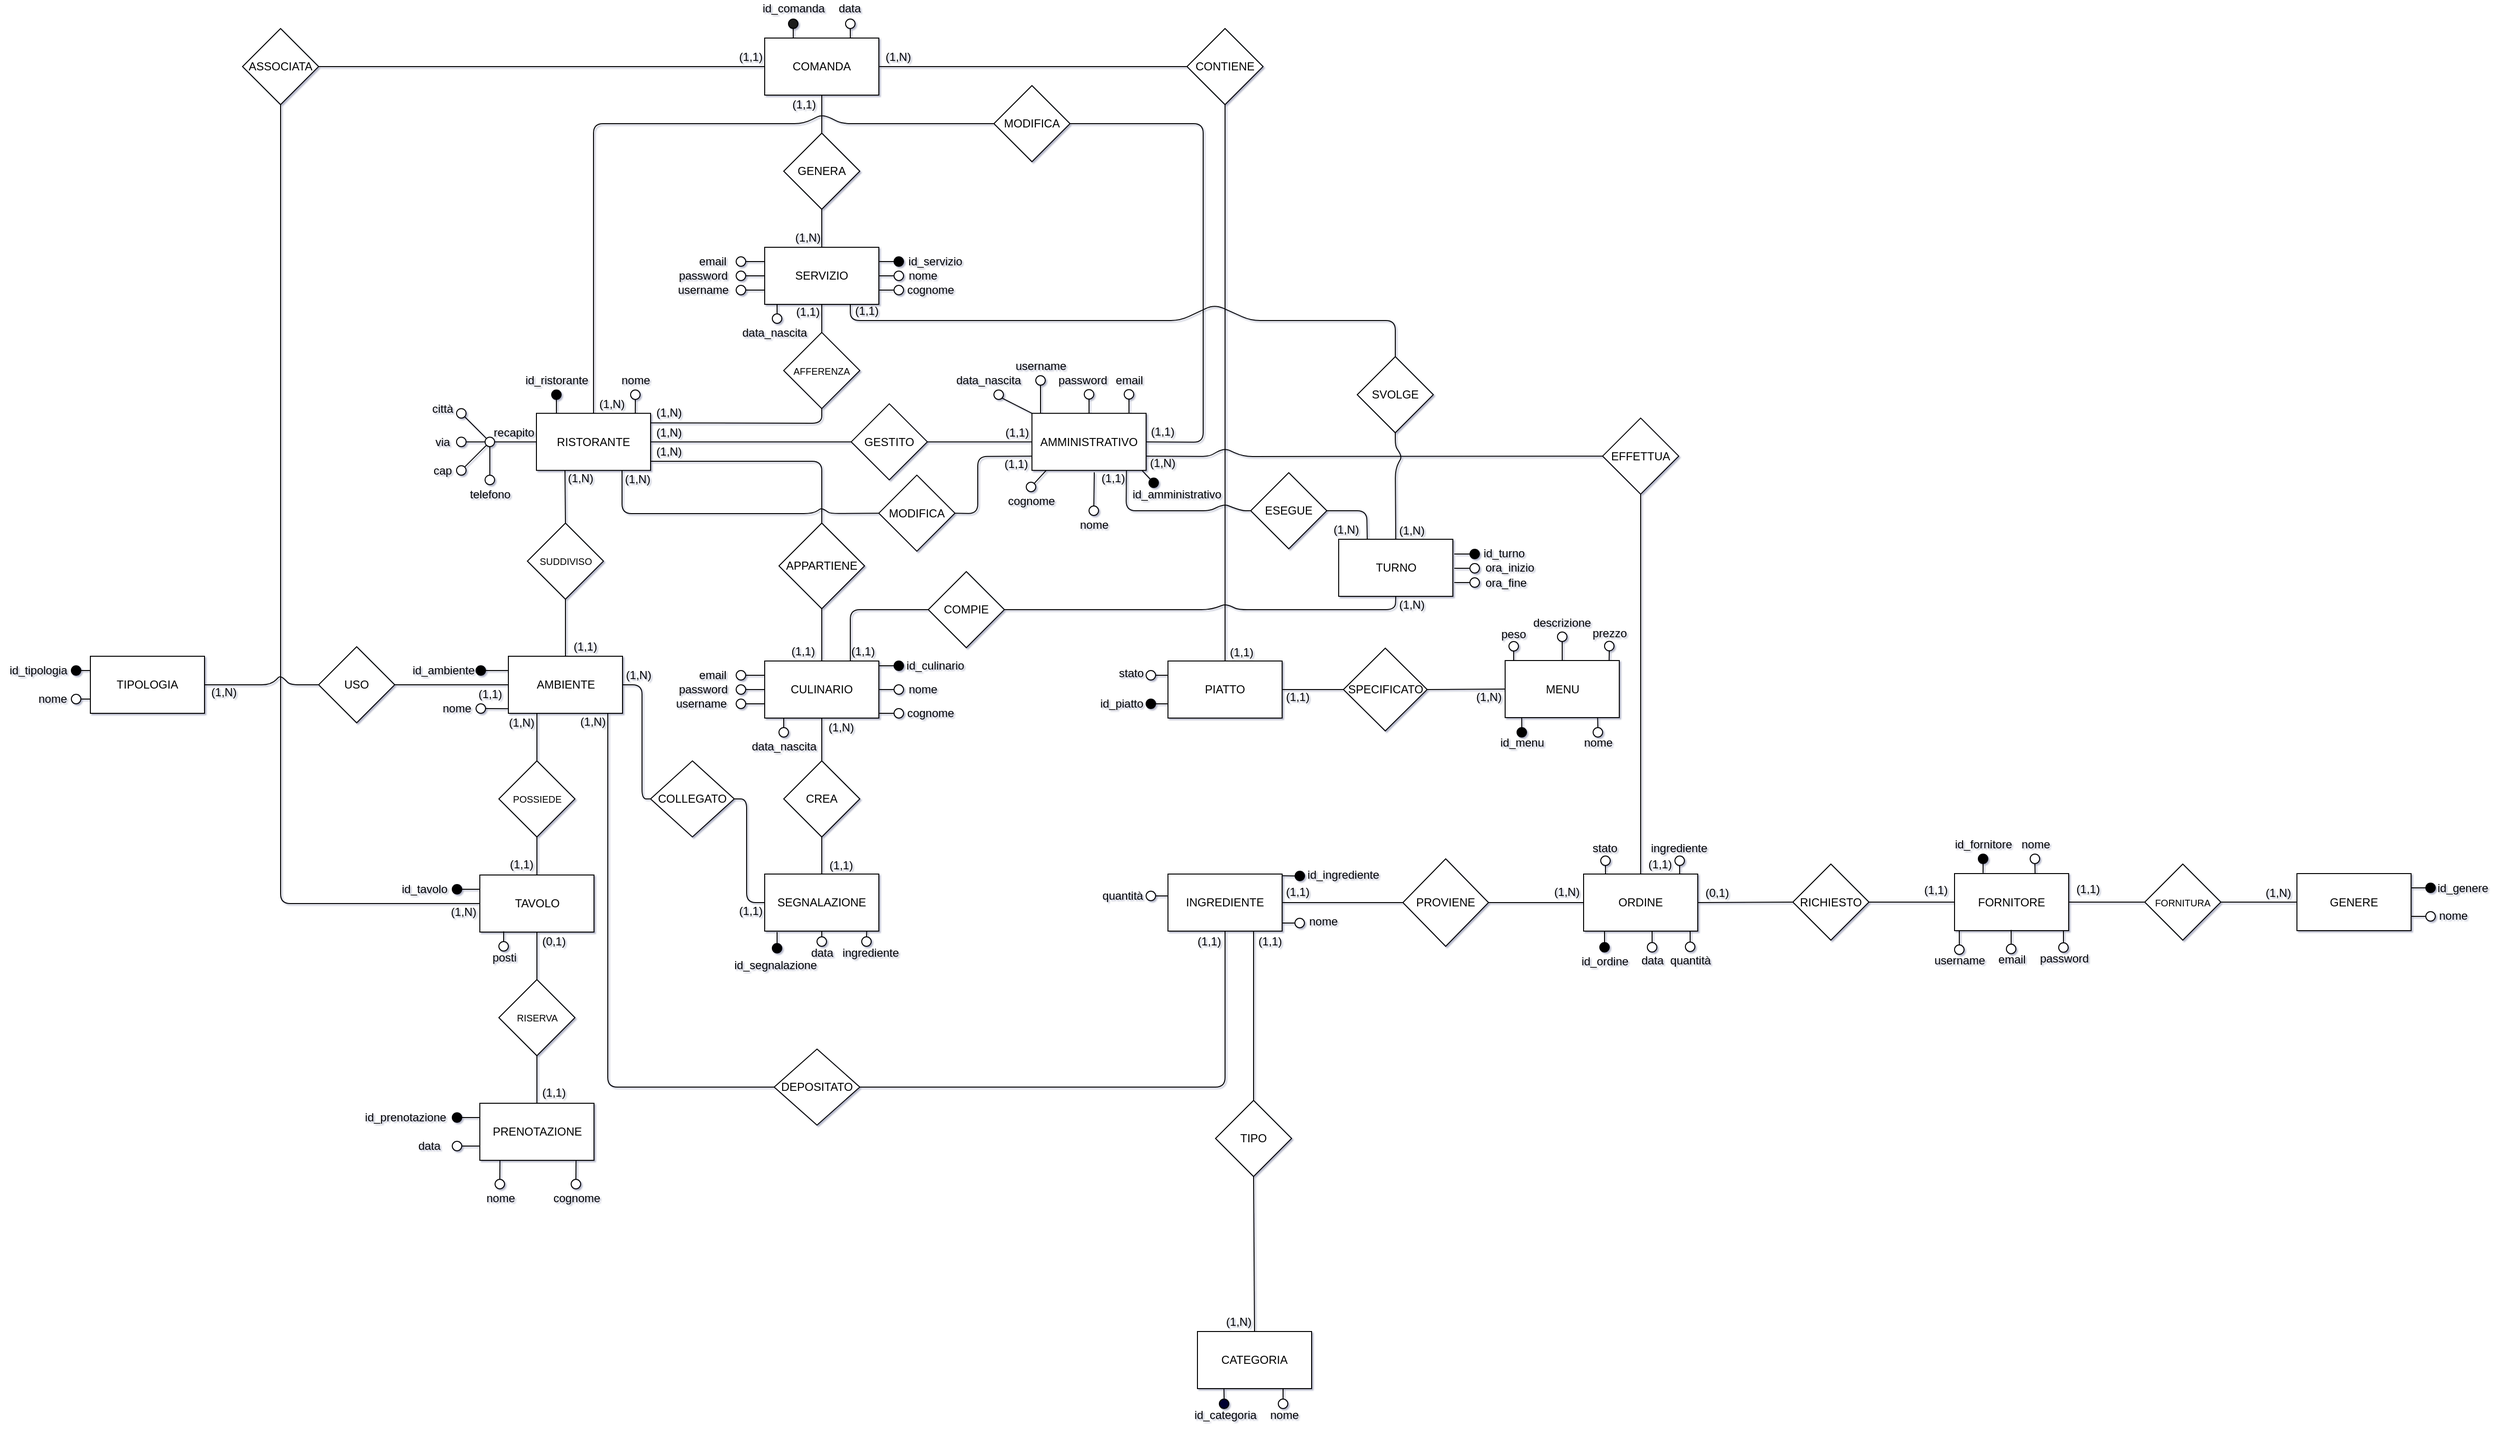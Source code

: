 <mxfile version="14.4.3" type="device"><diagram id="HeP9wOiwfM2vLSwph7DG" name="Pagina-1"><mxGraphModel dx="2153" dy="1985" grid="1" gridSize="10" guides="1" tooltips="1" connect="1" arrows="1" fold="1" page="1" pageScale="1" pageWidth="827" pageHeight="1169" background="none" math="0" shadow="1"><root><mxCell id="0"/><mxCell id="1" parent="0"/><mxCell id="2eziYoD8thaIUNa-m6N6-1" value="RISTORANTE" style="rounded=0;whiteSpace=wrap;html=1;" parent="1" vertex="1"><mxGeometry x="229" y="194.58" width="120" height="60" as="geometry"/></mxCell><mxCell id="2eziYoD8thaIUNa-m6N6-2" value="" style="endArrow=none;html=1;exitX=0.675;exitY=-0.007;exitDx=0;exitDy=0;exitPerimeter=0;" parent="1" target="2eziYoD8thaIUNa-m6N6-3" edge="1"><mxGeometry width="50" height="50" relative="1" as="geometry"><mxPoint x="250" y="194.58" as="sourcePoint"/><mxPoint x="299" y="195.0" as="targetPoint"/></mxGeometry></mxCell><mxCell id="2eziYoD8thaIUNa-m6N6-3" value="" style="ellipse;whiteSpace=wrap;html=1;aspect=fixed;fillColor=#000000;" parent="1" vertex="1"><mxGeometry x="245" y="170.0" width="10" height="10" as="geometry"/></mxCell><mxCell id="2eziYoD8thaIUNa-m6N6-4" value="" style="endArrow=none;html=1;exitX=0.791;exitY=0.006;exitDx=0;exitDy=0;exitPerimeter=0;" parent="1" target="2eziYoD8thaIUNa-m6N6-5" edge="1"><mxGeometry width="50" height="50" relative="1" as="geometry"><mxPoint x="332.92" y="194.94" as="sourcePoint"/><mxPoint x="368" y="230.0" as="targetPoint"/></mxGeometry></mxCell><mxCell id="2eziYoD8thaIUNa-m6N6-5" value="" style="ellipse;whiteSpace=wrap;html=1;aspect=fixed;" parent="1" vertex="1"><mxGeometry x="328" y="170.0" width="10" height="10" as="geometry"/></mxCell><mxCell id="2eziYoD8thaIUNa-m6N6-6" value="" style="endArrow=none;html=1;exitX=0;exitY=0.5;exitDx=0;exitDy=0;" parent="1" source="2eziYoD8thaIUNa-m6N6-1" target="2eziYoD8thaIUNa-m6N6-7" edge="1"><mxGeometry width="50" height="50" relative="1" as="geometry"><mxPoint x="175" y="219.58" as="sourcePoint"/><mxPoint x="231" y="274.58" as="targetPoint"/></mxGeometry></mxCell><mxCell id="2eziYoD8thaIUNa-m6N6-7" value="" style="ellipse;whiteSpace=wrap;html=1;aspect=fixed;" parent="1" vertex="1"><mxGeometry x="175" y="219.58" width="10" height="10" as="geometry"/></mxCell><mxCell id="2eziYoD8thaIUNa-m6N6-8" value="id_ristorante" style="text;html=1;align=center;verticalAlign=middle;resizable=0;points=[];autosize=1;" parent="1" vertex="1"><mxGeometry x="210" y="150" width="80" height="20" as="geometry"/></mxCell><mxCell id="2eziYoD8thaIUNa-m6N6-9" value="nome" style="text;html=1;align=center;verticalAlign=middle;resizable=0;points=[];autosize=1;" parent="1" vertex="1"><mxGeometry x="308" y="150" width="50" height="20" as="geometry"/></mxCell><mxCell id="2eziYoD8thaIUNa-m6N6-10" value="recapito" style="text;html=1;align=center;verticalAlign=middle;resizable=0;points=[];autosize=1;" parent="1" vertex="1"><mxGeometry x="175" y="204.58" width="60" height="20" as="geometry"/></mxCell><mxCell id="2eziYoD8thaIUNa-m6N6-11" value="" style="endArrow=none;html=1;entryX=0.5;entryY=1;entryDx=0;entryDy=0;exitX=0;exitY=0.5;exitDx=0;exitDy=0;" parent="1" source="2eziYoD8thaIUNa-m6N6-12" target="2eziYoD8thaIUNa-m6N6-7" edge="1"><mxGeometry width="50" height="50" relative="1" as="geometry"><mxPoint x="180" y="249.58" as="sourcePoint"/><mxPoint x="145" y="239.58" as="targetPoint"/></mxGeometry></mxCell><mxCell id="2eziYoD8thaIUNa-m6N6-12" value="" style="ellipse;whiteSpace=wrap;html=1;aspect=fixed;fillColor=#FFFFFF;direction=south;" parent="1" vertex="1"><mxGeometry x="175" y="259.58" width="10" height="10" as="geometry"/></mxCell><mxCell id="2eziYoD8thaIUNa-m6N6-13" value="" style="endArrow=none;html=1;entryX=0;entryY=0.5;entryDx=0;entryDy=0;exitX=1;exitY=0.5;exitDx=0;exitDy=0;" parent="1" source="2eziYoD8thaIUNa-m6N6-14" target="2eziYoD8thaIUNa-m6N6-7" edge="1"><mxGeometry width="50" height="50" relative="1" as="geometry"><mxPoint x="145" y="224.58" as="sourcePoint"/><mxPoint x="235" y="239.58" as="targetPoint"/></mxGeometry></mxCell><mxCell id="2eziYoD8thaIUNa-m6N6-14" value="" style="ellipse;whiteSpace=wrap;html=1;aspect=fixed;fillColor=#FFFFFF;" parent="1" vertex="1"><mxGeometry x="145" y="219.58" width="10" height="10" as="geometry"/></mxCell><mxCell id="2eziYoD8thaIUNa-m6N6-15" value="telefono" style="text;html=1;align=center;verticalAlign=middle;resizable=0;points=[];autosize=1;" parent="1" vertex="1"><mxGeometry x="150" y="269.58" width="60" height="20" as="geometry"/></mxCell><mxCell id="2eziYoD8thaIUNa-m6N6-16" value="via" style="text;html=1;align=center;verticalAlign=middle;resizable=0;points=[];autosize=1;" parent="1" vertex="1"><mxGeometry x="115" y="214.58" width="30" height="20" as="geometry"/></mxCell><mxCell id="2eziYoD8thaIUNa-m6N6-17" value="" style="endArrow=none;html=1;exitX=0;exitY=0;exitDx=0;exitDy=0;entryX=1;entryY=1;entryDx=0;entryDy=0;" parent="1" source="2eziYoD8thaIUNa-m6N6-7" target="2eziYoD8thaIUNa-m6N6-18" edge="1"><mxGeometry width="50" height="50" relative="1" as="geometry"><mxPoint x="185" y="289.58" as="sourcePoint"/><mxPoint x="155" y="199.58" as="targetPoint"/></mxGeometry></mxCell><mxCell id="2eziYoD8thaIUNa-m6N6-18" value="" style="ellipse;whiteSpace=wrap;html=1;aspect=fixed;fillColor=#FFFFFF;" parent="1" vertex="1"><mxGeometry x="145" y="189.58" width="10" height="10" as="geometry"/></mxCell><mxCell id="2eziYoD8thaIUNa-m6N6-19" value="città" style="text;html=1;align=center;verticalAlign=middle;resizable=0;points=[];autosize=1;" parent="1" vertex="1"><mxGeometry x="110" y="179.58" width="40" height="20" as="geometry"/></mxCell><mxCell id="2eziYoD8thaIUNa-m6N6-20" value="" style="endArrow=none;html=1;entryX=0;entryY=1;entryDx=0;entryDy=0;exitX=1;exitY=0;exitDx=0;exitDy=0;" parent="1" source="2eziYoD8thaIUNa-m6N6-21" target="2eziYoD8thaIUNa-m6N6-7" edge="1"><mxGeometry width="50" height="50" relative="1" as="geometry"><mxPoint x="185" y="289.58" as="sourcePoint"/><mxPoint x="235" y="239.58" as="targetPoint"/></mxGeometry></mxCell><mxCell id="2eziYoD8thaIUNa-m6N6-21" value="" style="ellipse;whiteSpace=wrap;html=1;aspect=fixed;fillColor=#FFFFFF;" parent="1" vertex="1"><mxGeometry x="145" y="249.58" width="10" height="10" as="geometry"/></mxCell><mxCell id="2eziYoD8thaIUNa-m6N6-22" value="cap" style="text;html=1;align=center;verticalAlign=middle;resizable=0;points=[];autosize=1;" parent="1" vertex="1"><mxGeometry x="115" y="244.58" width="30" height="20" as="geometry"/></mxCell><mxCell id="2eziYoD8thaIUNa-m6N6-23" value="(1,N)" style="text;html=1;align=center;verticalAlign=middle;resizable=0;points=[];autosize=1;" parent="1" vertex="1"><mxGeometry x="349" y="225.58" width="38" height="19" as="geometry"/></mxCell><mxCell id="2eziYoD8thaIUNa-m6N6-28" value="" style="endArrow=none;html=1;entryX=0.25;entryY=1;entryDx=0;entryDy=0;exitX=0.5;exitY=0;exitDx=0;exitDy=0;" parent="1" source="2eziYoD8thaIUNa-m6N6-29" target="2eziYoD8thaIUNa-m6N6-1" edge="1"><mxGeometry width="50" height="50" relative="1" as="geometry"><mxPoint x="284" y="304.58" as="sourcePoint"/><mxPoint x="284" y="254.58" as="targetPoint"/></mxGeometry></mxCell><mxCell id="2eziYoD8thaIUNa-m6N6-29" value="&lt;font style=&quot;font-size: 10px&quot;&gt;SUDDIVISO&lt;/font&gt;" style="rhombus;whiteSpace=wrap;html=1;" parent="1" vertex="1"><mxGeometry x="219.5" y="310.0" width="80" height="80" as="geometry"/></mxCell><mxCell id="2eziYoD8thaIUNa-m6N6-30" value="" style="endArrow=none;html=1;entryX=0.5;entryY=1;entryDx=0;entryDy=0;exitX=0.5;exitY=0;exitDx=0;exitDy=0;" parent="1" source="2eziYoD8thaIUNa-m6N6-31" target="2eziYoD8thaIUNa-m6N6-29" edge="1"><mxGeometry width="50" height="50" relative="1" as="geometry"><mxPoint x="259.5" y="430.0" as="sourcePoint"/><mxPoint x="365.5" y="340.0" as="targetPoint"/></mxGeometry></mxCell><mxCell id="2eziYoD8thaIUNa-m6N6-36" value="" style="endArrow=none;html=1;exitX=0;exitY=0.25;exitDx=0;exitDy=0;" parent="1" source="2eziYoD8thaIUNa-m6N6-31" target="2eziYoD8thaIUNa-m6N6-37" edge="1"><mxGeometry width="50" height="50" relative="1" as="geometry"><mxPoint x="61" y="465.0" as="sourcePoint"/><mxPoint x="321.5" y="570" as="targetPoint"/></mxGeometry></mxCell><mxCell id="2eziYoD8thaIUNa-m6N6-37" value="" style="ellipse;whiteSpace=wrap;html=1;aspect=fixed;fillColor=#000000;" parent="1" vertex="1"><mxGeometry x="165.5" y="460.0" width="10" height="10" as="geometry"/></mxCell><mxCell id="2eziYoD8thaIUNa-m6N6-38" value="" style="endArrow=none;html=1;exitX=0.014;exitY=0.919;exitDx=0;exitDy=0;exitPerimeter=0;" parent="1" source="2eziYoD8thaIUNa-m6N6-31" target="2eziYoD8thaIUNa-m6N6-39" edge="1"><mxGeometry width="50" height="50" relative="1" as="geometry"><mxPoint x="140" y="550" as="sourcePoint"/><mxPoint x="321.5" y="610" as="targetPoint"/></mxGeometry></mxCell><mxCell id="2eziYoD8thaIUNa-m6N6-39" value="" style="ellipse;whiteSpace=wrap;html=1;aspect=fixed;" parent="1" vertex="1"><mxGeometry x="165.5" y="500.0" width="10" height="10" as="geometry"/></mxCell><mxCell id="2eziYoD8thaIUNa-m6N6-40" value="id_ambiente" style="text;html=1;align=center;verticalAlign=middle;resizable=0;points=[];autosize=1;" parent="1" vertex="1"><mxGeometry x="90.5" y="455.0" width="80" height="20" as="geometry"/></mxCell><mxCell id="2eziYoD8thaIUNa-m6N6-41" value="(1,N)" style="text;html=1;align=center;verticalAlign=middle;resizable=0;points=[];autosize=1;" parent="1" vertex="1"><mxGeometry x="255" y="252.58" width="40" height="20" as="geometry"/></mxCell><mxCell id="2eziYoD8thaIUNa-m6N6-42" value="(1,1)" style="text;html=1;align=center;verticalAlign=middle;resizable=0;points=[];autosize=1;" parent="1" vertex="1"><mxGeometry x="259.5" y="430.0" width="40" height="20" as="geometry"/></mxCell><mxCell id="2eziYoD8thaIUNa-m6N6-43" value="nome" style="text;html=1;align=center;verticalAlign=middle;resizable=0;points=[];autosize=1;" parent="1" vertex="1"><mxGeometry x="119.5" y="495" width="50" height="20" as="geometry"/></mxCell><mxCell id="2eziYoD8thaIUNa-m6N6-44" value="&lt;font style=&quot;font-size: 10px&quot;&gt;POSSIEDE&lt;/font&gt;" style="rhombus;whiteSpace=wrap;html=1;" parent="1" vertex="1"><mxGeometry x="189.5" y="560" width="80" height="80" as="geometry"/></mxCell><mxCell id="2eziYoD8thaIUNa-m6N6-45" value="TAVOLO" style="whiteSpace=wrap;html=1;" parent="1" vertex="1"><mxGeometry x="169.5" y="680" width="120" height="60" as="geometry"/></mxCell><mxCell id="2eziYoD8thaIUNa-m6N6-46" value="" style="endArrow=none;html=1;entryX=0.5;entryY=1;entryDx=0;entryDy=0;exitX=0.5;exitY=0;exitDx=0;exitDy=0;" parent="1" source="2eziYoD8thaIUNa-m6N6-45" target="2eziYoD8thaIUNa-m6N6-44" edge="1"><mxGeometry width="50" height="50" relative="1" as="geometry"><mxPoint x="490.5" y="760" as="sourcePoint"/><mxPoint x="540.5" y="710" as="targetPoint"/></mxGeometry></mxCell><mxCell id="2eziYoD8thaIUNa-m6N6-47" value="" style="endArrow=none;html=1;entryX=0.5;entryY=1;entryDx=0;entryDy=0;exitX=0.5;exitY=0;exitDx=0;exitDy=0;" parent="1" source="2eziYoD8thaIUNa-m6N6-48" target="2eziYoD8thaIUNa-m6N6-45" edge="1"><mxGeometry width="50" height="50" relative="1" as="geometry"><mxPoint x="205.5" y="935" as="sourcePoint"/><mxPoint x="205.5" y="865" as="targetPoint"/></mxGeometry></mxCell><mxCell id="2eziYoD8thaIUNa-m6N6-48" value="&lt;font style=&quot;font-size: 10px&quot;&gt;RISERVA&lt;/font&gt;" style="rhombus;whiteSpace=wrap;html=1;" parent="1" vertex="1"><mxGeometry x="189.5" y="790" width="80" height="80" as="geometry"/></mxCell><mxCell id="2eziYoD8thaIUNa-m6N6-49" value="" style="endArrow=none;html=1;entryX=0.5;entryY=1;entryDx=0;entryDy=0;exitX=0.5;exitY=0;exitDx=0;exitDy=0;" parent="1" source="2eziYoD8thaIUNa-m6N6-65" target="2eziYoD8thaIUNa-m6N6-48" edge="1"><mxGeometry width="50" height="50" relative="1" as="geometry"><mxPoint x="330.5" y="900" as="sourcePoint"/><mxPoint x="380.5" y="850" as="targetPoint"/></mxGeometry></mxCell><mxCell id="2eziYoD8thaIUNa-m6N6-50" value="" style="endArrow=none;html=1;exitX=0;exitY=0.25;exitDx=0;exitDy=0;" parent="1" source="2eziYoD8thaIUNa-m6N6-45" target="2eziYoD8thaIUNa-m6N6-51" edge="1"><mxGeometry width="50" height="50" relative="1" as="geometry"><mxPoint x="210.5" y="810" as="sourcePoint"/><mxPoint x="260.5" y="760" as="targetPoint"/></mxGeometry></mxCell><mxCell id="2eziYoD8thaIUNa-m6N6-51" value="" style="ellipse;whiteSpace=wrap;html=1;aspect=fixed;fillColor=#000000;" parent="1" vertex="1"><mxGeometry x="140.5" y="690" width="10" height="10" as="geometry"/></mxCell><mxCell id="2eziYoD8thaIUNa-m6N6-52" value="" style="endArrow=none;html=1;exitX=0.209;exitY=0.988;exitDx=0;exitDy=0;exitPerimeter=0;" parent="1" source="2eziYoD8thaIUNa-m6N6-45" target="2eziYoD8thaIUNa-m6N6-53" edge="1"><mxGeometry width="50" height="50" relative="1" as="geometry"><mxPoint x="210" y="750" as="sourcePoint"/><mxPoint x="220.5" y="775" as="targetPoint"/></mxGeometry></mxCell><mxCell id="2eziYoD8thaIUNa-m6N6-53" value="" style="ellipse;whiteSpace=wrap;html=1;aspect=fixed;" parent="1" vertex="1"><mxGeometry x="189.5" y="750" width="10" height="10" as="geometry"/></mxCell><mxCell id="2eziYoD8thaIUNa-m6N6-54" value="id_tavolo" style="text;html=1;align=center;verticalAlign=middle;resizable=0;points=[];autosize=1;" parent="1" vertex="1"><mxGeometry x="80.5" y="685" width="60" height="20" as="geometry"/></mxCell><mxCell id="2eziYoD8thaIUNa-m6N6-55" value="posti" style="text;html=1;align=center;verticalAlign=middle;resizable=0;points=[];autosize=1;" parent="1" vertex="1"><mxGeometry x="174.5" y="757" width="40" height="20" as="geometry"/></mxCell><mxCell id="2eziYoD8thaIUNa-m6N6-56" value="" style="endArrow=none;html=1;exitX=0;exitY=0.25;exitDx=0;exitDy=0;" parent="1" source="2eziYoD8thaIUNa-m6N6-65" target="2eziYoD8thaIUNa-m6N6-57" edge="1"><mxGeometry width="50" height="50" relative="1" as="geometry"><mxPoint x="169.5" y="940" as="sourcePoint"/><mxPoint x="231.5" y="1005" as="targetPoint"/></mxGeometry></mxCell><mxCell id="2eziYoD8thaIUNa-m6N6-57" value="" style="ellipse;whiteSpace=wrap;html=1;aspect=fixed;fillColor=#000000;" parent="1" vertex="1"><mxGeometry x="140.5" y="930" width="10" height="10" as="geometry"/></mxCell><mxCell id="2eziYoD8thaIUNa-m6N6-58" value="" style="endArrow=none;html=1;exitX=0;exitY=0.75;exitDx=0;exitDy=0;" parent="1" source="2eziYoD8thaIUNa-m6N6-65" target="2eziYoD8thaIUNa-m6N6-59" edge="1"><mxGeometry width="50" height="50" relative="1" as="geometry"><mxPoint x="160" y="960" as="sourcePoint"/><mxPoint x="222" y="1030" as="targetPoint"/></mxGeometry></mxCell><mxCell id="2eziYoD8thaIUNa-m6N6-59" value="" style="ellipse;whiteSpace=wrap;html=1;aspect=fixed;fillColor=#FFFFFF;" parent="1" vertex="1"><mxGeometry x="140.5" y="960" width="10" height="10" as="geometry"/></mxCell><mxCell id="2eziYoD8thaIUNa-m6N6-60" value="data" style="text;html=1;align=center;verticalAlign=middle;resizable=0;points=[];autosize=1;" parent="1" vertex="1"><mxGeometry x="95.5" y="955" width="40" height="20" as="geometry"/></mxCell><mxCell id="2eziYoD8thaIUNa-m6N6-61" value="" style="endArrow=none;html=1;exitX=0.218;exitY=0.99;exitDx=0;exitDy=0;exitPerimeter=0;" parent="1" target="2eziYoD8thaIUNa-m6N6-62" edge="1"><mxGeometry width="50" height="50" relative="1" as="geometry"><mxPoint x="190.66" y="979.4" as="sourcePoint"/><mxPoint x="235.5" y="1010" as="targetPoint"/></mxGeometry></mxCell><mxCell id="2eziYoD8thaIUNa-m6N6-62" value="" style="ellipse;whiteSpace=wrap;html=1;aspect=fixed;" parent="1" vertex="1"><mxGeometry x="185.5" y="1000" width="10" height="10" as="geometry"/></mxCell><mxCell id="2eziYoD8thaIUNa-m6N6-63" value="" style="endArrow=none;html=1;exitX=0.218;exitY=0.99;exitDx=0;exitDy=0;exitPerimeter=0;" parent="1" target="2eziYoD8thaIUNa-m6N6-64" edge="1"><mxGeometry width="50" height="50" relative="1" as="geometry"><mxPoint x="270.66" y="980" as="sourcePoint"/><mxPoint x="315.5" y="1010.6" as="targetPoint"/></mxGeometry></mxCell><mxCell id="2eziYoD8thaIUNa-m6N6-64" value="" style="ellipse;whiteSpace=wrap;html=1;aspect=fixed;" parent="1" vertex="1"><mxGeometry x="265.5" y="1000" width="10" height="10" as="geometry"/></mxCell><mxCell id="2eziYoD8thaIUNa-m6N6-65" value="PRENOTAZIONE" style="whiteSpace=wrap;html=1;" parent="1" vertex="1"><mxGeometry x="169.5" y="920" width="120" height="60" as="geometry"/></mxCell><mxCell id="2eziYoD8thaIUNa-m6N6-66" value="nome" style="text;html=1;align=center;verticalAlign=middle;resizable=0;points=[];autosize=1;" parent="1" vertex="1"><mxGeometry x="165.5" y="1010" width="50" height="20" as="geometry"/></mxCell><mxCell id="2eziYoD8thaIUNa-m6N6-67" value="cognome" style="text;html=1;align=center;verticalAlign=middle;resizable=0;points=[];autosize=1;" parent="1" vertex="1"><mxGeometry x="240.5" y="1010" width="60" height="20" as="geometry"/></mxCell><mxCell id="2eziYoD8thaIUNa-m6N6-69" value="(1,1)" style="text;html=1;align=center;verticalAlign=middle;resizable=0;points=[];autosize=1;" parent="1" vertex="1"><mxGeometry x="193" y="659" width="40" height="20" as="geometry"/></mxCell><mxCell id="2eziYoD8thaIUNa-m6N6-70" value="(1,1)" style="text;html=1;align=center;verticalAlign=middle;resizable=0;points=[];autosize=1;" parent="1" vertex="1"><mxGeometry x="226.5" y="899" width="40" height="20" as="geometry"/></mxCell><mxCell id="2eziYoD8thaIUNa-m6N6-71" value="(0,1)" style="text;html=1;align=center;verticalAlign=middle;resizable=0;points=[];autosize=1;" parent="1" vertex="1"><mxGeometry x="226.5" y="740" width="40" height="20" as="geometry"/></mxCell><mxCell id="2eziYoD8thaIUNa-m6N6-72" value="" style="endArrow=none;html=1;entryX=0.25;entryY=1;entryDx=0;entryDy=0;exitX=0.5;exitY=0;exitDx=0;exitDy=0;" parent="1" source="2eziYoD8thaIUNa-m6N6-44" target="2eziYoD8thaIUNa-m6N6-31" edge="1"><mxGeometry width="50" height="50" relative="1" as="geometry"><mxPoint x="530" y="900" as="sourcePoint"/><mxPoint x="580" y="850" as="targetPoint"/></mxGeometry></mxCell><mxCell id="2eziYoD8thaIUNa-m6N6-73" value="id_prenotazione" style="text;html=1;align=center;verticalAlign=middle;resizable=0;points=[];autosize=1;" parent="1" vertex="1"><mxGeometry x="40.5" y="925" width="100" height="20" as="geometry"/></mxCell><mxCell id="2eziYoD8thaIUNa-m6N6-74" value="&lt;font style=&quot;font-size: 10px&quot;&gt;AFFERENZA&lt;/font&gt;" style="rhombus;whiteSpace=wrap;html=1;" parent="1" vertex="1"><mxGeometry x="489" y="109.58" width="80" height="80" as="geometry"/></mxCell><mxCell id="2eziYoD8thaIUNa-m6N6-75" value="" style="endArrow=none;html=1;entryX=1;entryY=0.167;entryDx=0;entryDy=0;exitX=0.5;exitY=1;exitDx=0;exitDy=0;entryPerimeter=0;" parent="1" source="2eziYoD8thaIUNa-m6N6-74" target="2eziYoD8thaIUNa-m6N6-1" edge="1"><mxGeometry width="50" height="50" relative="1" as="geometry"><mxPoint x="530" y="540" as="sourcePoint"/><mxPoint x="580" y="490" as="targetPoint"/><Array as="points"><mxPoint x="529" y="205"/></Array></mxGeometry></mxCell><mxCell id="2eziYoD8thaIUNa-m6N6-76" value="SERVIZIO" style="rounded=0;whiteSpace=wrap;html=1;fillColor=#FFFFFF;" parent="1" vertex="1"><mxGeometry x="469" y="20" width="120" height="60" as="geometry"/></mxCell><mxCell id="2eziYoD8thaIUNa-m6N6-77" value="" style="endArrow=none;html=1;entryX=0.5;entryY=0;entryDx=0;entryDy=0;exitX=0.5;exitY=1;exitDx=0;exitDy=0;" parent="1" source="2eziYoD8thaIUNa-m6N6-76" target="2eziYoD8thaIUNa-m6N6-74" edge="1"><mxGeometry width="50" height="50" relative="1" as="geometry"><mxPoint x="489" y="110" as="sourcePoint"/><mxPoint x="549" y="150" as="targetPoint"/></mxGeometry></mxCell><mxCell id="2eziYoD8thaIUNa-m6N6-88" value="" style="endArrow=none;html=1;exitX=1;exitY=0.25;exitDx=0;exitDy=0;" parent="1" target="2eziYoD8thaIUNa-m6N6-89" edge="1"><mxGeometry width="50" height="50" relative="1" as="geometry"><mxPoint x="589" y="35" as="sourcePoint"/><mxPoint x="645" y="80" as="targetPoint"/></mxGeometry></mxCell><mxCell id="2eziYoD8thaIUNa-m6N6-89" value="" style="ellipse;whiteSpace=wrap;html=1;aspect=fixed;fillColor=#000000;" parent="1" vertex="1"><mxGeometry x="605" y="30" width="10" height="10" as="geometry"/></mxCell><mxCell id="2eziYoD8thaIUNa-m6N6-90" value="" style="endArrow=none;html=1;exitX=1;exitY=0.75;exitDx=0;exitDy=0;" parent="1" target="2eziYoD8thaIUNa-m6N6-91" edge="1"><mxGeometry width="50" height="50" relative="1" as="geometry"><mxPoint x="589" y="65" as="sourcePoint"/><mxPoint x="645" y="120" as="targetPoint"/></mxGeometry></mxCell><mxCell id="2eziYoD8thaIUNa-m6N6-91" value="" style="ellipse;whiteSpace=wrap;html=1;aspect=fixed;" parent="1" vertex="1"><mxGeometry x="605" y="60" width="10" height="10" as="geometry"/></mxCell><mxCell id="2eziYoD8thaIUNa-m6N6-92" value="id_servizio" style="text;html=1;align=center;verticalAlign=middle;resizable=0;points=[];autosize=1;" parent="1" vertex="1"><mxGeometry x="613" y="25" width="70" height="20" as="geometry"/></mxCell><mxCell id="2eziYoD8thaIUNa-m6N6-93" value="cognome" style="text;html=1;align=center;verticalAlign=middle;resizable=0;points=[];autosize=1;" parent="1" vertex="1"><mxGeometry x="613" y="55" width="60" height="20" as="geometry"/></mxCell><mxCell id="2eziYoD8thaIUNa-m6N6-94" value="" style="endArrow=none;html=1;exitX=1;exitY=0.5;exitDx=0;exitDy=0;" parent="1" target="2eziYoD8thaIUNa-m6N6-95" edge="1"><mxGeometry width="50" height="50" relative="1" as="geometry"><mxPoint x="589" y="50" as="sourcePoint"/><mxPoint x="653" y="100" as="targetPoint"/></mxGeometry></mxCell><mxCell id="2eziYoD8thaIUNa-m6N6-95" value="" style="ellipse;whiteSpace=wrap;html=1;aspect=fixed;" parent="1" vertex="1"><mxGeometry x="605" y="45" width="10" height="10" as="geometry"/></mxCell><mxCell id="2eziYoD8thaIUNa-m6N6-96" value="nome" style="text;html=1;align=center;verticalAlign=middle;resizable=0;points=[];autosize=1;" parent="1" vertex="1"><mxGeometry x="610" y="40" width="50" height="20" as="geometry"/></mxCell><mxCell id="2eziYoD8thaIUNa-m6N6-99" value="" style="endArrow=none;html=1;entryX=0.5;entryY=0;entryDx=0;entryDy=0;" parent="1" target="2eziYoD8thaIUNa-m6N6-100" edge="1"><mxGeometry width="50" height="50" relative="1" as="geometry"><mxPoint x="349" y="245" as="sourcePoint"/><mxPoint x="529" y="308" as="targetPoint"/><Array as="points"><mxPoint x="529" y="245"/></Array></mxGeometry></mxCell><mxCell id="2eziYoD8thaIUNa-m6N6-100" value="APPARTIENE" style="rhombus;whiteSpace=wrap;html=1;" parent="1" vertex="1"><mxGeometry x="484" y="310" width="90" height="90" as="geometry"/></mxCell><mxCell id="2eziYoD8thaIUNa-m6N6-101" value="CULINARIO" style="rounded=0;whiteSpace=wrap;html=1;fillColor=#FFFFFF;" parent="1" vertex="1"><mxGeometry x="469" y="455" width="120" height="60" as="geometry"/></mxCell><mxCell id="2eziYoD8thaIUNa-m6N6-102" value="" style="endArrow=none;html=1;entryX=0.5;entryY=1;entryDx=0;entryDy=0;exitX=0.5;exitY=0;exitDx=0;exitDy=0;" parent="1" source="2eziYoD8thaIUNa-m6N6-101" target="2eziYoD8thaIUNa-m6N6-100" edge="1"><mxGeometry width="50" height="50" relative="1" as="geometry"><mxPoint x="519" y="565" as="sourcePoint"/><mxPoint x="569" y="515" as="targetPoint"/></mxGeometry></mxCell><mxCell id="2eziYoD8thaIUNa-m6N6-103" value="" style="endArrow=none;html=1;exitX=1;exitY=0.25;exitDx=0;exitDy=0;" parent="1" target="2eziYoD8thaIUNa-m6N6-104" edge="1"><mxGeometry width="50" height="50" relative="1" as="geometry"><mxPoint x="589" y="460" as="sourcePoint"/><mxPoint x="645" y="505" as="targetPoint"/></mxGeometry></mxCell><mxCell id="2eziYoD8thaIUNa-m6N6-104" value="" style="ellipse;whiteSpace=wrap;html=1;aspect=fixed;fillColor=#000000;" parent="1" vertex="1"><mxGeometry x="605" y="455" width="10" height="10" as="geometry"/></mxCell><mxCell id="2eziYoD8thaIUNa-m6N6-105" value="" style="endArrow=none;html=1;exitX=1;exitY=0.75;exitDx=0;exitDy=0;" parent="1" target="2eziYoD8thaIUNa-m6N6-106" edge="1"><mxGeometry width="50" height="50" relative="1" as="geometry"><mxPoint x="589" y="510" as="sourcePoint"/><mxPoint x="645" y="565" as="targetPoint"/></mxGeometry></mxCell><mxCell id="2eziYoD8thaIUNa-m6N6-106" value="" style="ellipse;whiteSpace=wrap;html=1;aspect=fixed;" parent="1" vertex="1"><mxGeometry x="605" y="505" width="10" height="10" as="geometry"/></mxCell><mxCell id="2eziYoD8thaIUNa-m6N6-107" value="id_culinario" style="text;html=1;align=center;verticalAlign=middle;resizable=0;points=[];autosize=1;" parent="1" vertex="1"><mxGeometry x="608" y="450" width="80" height="20" as="geometry"/></mxCell><mxCell id="2eziYoD8thaIUNa-m6N6-108" value="cognome" style="text;html=1;align=center;verticalAlign=middle;resizable=0;points=[];autosize=1;" parent="1" vertex="1"><mxGeometry x="613" y="500" width="60" height="20" as="geometry"/></mxCell><mxCell id="2eziYoD8thaIUNa-m6N6-109" value="" style="endArrow=none;html=1;exitX=0.25;exitY=1;exitDx=0;exitDy=0;" parent="1" target="2eziYoD8thaIUNa-m6N6-110" edge="1"><mxGeometry width="50" height="50" relative="1" as="geometry"><mxPoint x="489" y="515" as="sourcePoint"/><mxPoint x="643" y="535" as="targetPoint"/></mxGeometry></mxCell><mxCell id="2eziYoD8thaIUNa-m6N6-110" value="" style="ellipse;whiteSpace=wrap;html=1;aspect=fixed;" parent="1" vertex="1"><mxGeometry x="484" y="525" width="10" height="10" as="geometry"/></mxCell><mxCell id="2eziYoD8thaIUNa-m6N6-111" value="nome" style="text;html=1;align=center;verticalAlign=middle;resizable=0;points=[];autosize=1;" parent="1" vertex="1"><mxGeometry x="610" y="475" width="50" height="20" as="geometry"/></mxCell><mxCell id="2eziYoD8thaIUNa-m6N6-112" value="" style="endArrow=none;html=1;strokeColor=#000000;fillColor=#000000;entryX=1;entryY=0.5;entryDx=0;entryDy=0;exitX=0;exitY=0.25;exitDx=0;exitDy=0;" parent="1" source="2eziYoD8thaIUNa-m6N6-101" target="2eziYoD8thaIUNa-m6N6-113" edge="1"><mxGeometry width="50" height="50" relative="1" as="geometry"><mxPoint x="459" y="470" as="sourcePoint"/><mxPoint x="429" y="465" as="targetPoint"/></mxGeometry></mxCell><mxCell id="2eziYoD8thaIUNa-m6N6-113" value="" style="ellipse;whiteSpace=wrap;html=1;aspect=fixed;" parent="1" vertex="1"><mxGeometry x="439" y="465" width="10" height="10" as="geometry"/></mxCell><mxCell id="2eziYoD8thaIUNa-m6N6-114" value="email" style="text;html=1;align=center;verticalAlign=middle;resizable=0;points=[];autosize=1;" parent="1" vertex="1"><mxGeometry x="394" y="460" width="40" height="20" as="geometry"/></mxCell><mxCell id="2eziYoD8thaIUNa-m6N6-115" value="" style="endArrow=none;html=1;strokeColor=#000000;fillColor=#000000;exitX=0;exitY=0.75;exitDx=0;exitDy=0;entryX=1;entryY=0.5;entryDx=0;entryDy=0;" parent="1" target="2eziYoD8thaIUNa-m6N6-116" edge="1"><mxGeometry width="50" height="50" relative="1" as="geometry"><mxPoint x="469" y="500" as="sourcePoint"/><mxPoint x="414" y="495" as="targetPoint"/></mxGeometry></mxCell><mxCell id="2eziYoD8thaIUNa-m6N6-116" value="" style="ellipse;whiteSpace=wrap;html=1;aspect=fixed;" parent="1" vertex="1"><mxGeometry x="439" y="495" width="10" height="10" as="geometry"/></mxCell><mxCell id="2eziYoD8thaIUNa-m6N6-117" value="data_nascita" style="text;html=1;align=center;verticalAlign=middle;resizable=0;points=[];autosize=1;" parent="1" vertex="1"><mxGeometry x="449" y="535" width="80" height="20" as="geometry"/></mxCell><mxCell id="2eziYoD8thaIUNa-m6N6-118" value="" style="endArrow=none;html=1;strokeColor=#000000;fillColor=#000000;exitX=0;exitY=0.5;exitDx=0;exitDy=0;entryX=1;entryY=0.5;entryDx=0;entryDy=0;" parent="1" target="2eziYoD8thaIUNa-m6N6-119" edge="1"><mxGeometry width="50" height="50" relative="1" as="geometry"><mxPoint x="469" y="485" as="sourcePoint"/><mxPoint x="427.5" y="480" as="targetPoint"/></mxGeometry></mxCell><mxCell id="2eziYoD8thaIUNa-m6N6-119" value="" style="ellipse;whiteSpace=wrap;html=1;aspect=fixed;" parent="1" vertex="1"><mxGeometry x="439" y="480" width="10" height="10" as="geometry"/></mxCell><mxCell id="2eziYoD8thaIUNa-m6N6-120" value="password" style="text;html=1;align=center;verticalAlign=middle;resizable=0;points=[];autosize=1;" parent="1" vertex="1"><mxGeometry x="369" y="475" width="70" height="20" as="geometry"/></mxCell><mxCell id="2eziYoD8thaIUNa-m6N6-121" value="" style="endArrow=none;html=1;strokeColor=#000000;fillColor=#000000;entryX=1;entryY=0.5;entryDx=0;entryDy=0;exitX=0;exitY=0.25;exitDx=0;exitDy=0;" parent="1" target="2eziYoD8thaIUNa-m6N6-122" edge="1"><mxGeometry width="50" height="50" relative="1" as="geometry"><mxPoint x="469" y="35" as="sourcePoint"/><mxPoint x="429" y="30" as="targetPoint"/></mxGeometry></mxCell><mxCell id="2eziYoD8thaIUNa-m6N6-122" value="" style="ellipse;whiteSpace=wrap;html=1;aspect=fixed;" parent="1" vertex="1"><mxGeometry x="439" y="30" width="10" height="10" as="geometry"/></mxCell><mxCell id="2eziYoD8thaIUNa-m6N6-123" value="email" style="text;html=1;align=center;verticalAlign=middle;resizable=0;points=[];autosize=1;" parent="1" vertex="1"><mxGeometry x="394" y="25" width="40" height="20" as="geometry"/></mxCell><mxCell id="2eziYoD8thaIUNa-m6N6-124" value="" style="endArrow=none;html=1;strokeColor=#000000;fillColor=#000000;exitX=0;exitY=0.75;exitDx=0;exitDy=0;entryX=1;entryY=0.5;entryDx=0;entryDy=0;" parent="1" target="2eziYoD8thaIUNa-m6N6-125" edge="1"><mxGeometry width="50" height="50" relative="1" as="geometry"><mxPoint x="469" y="65" as="sourcePoint"/><mxPoint x="414" y="60" as="targetPoint"/></mxGeometry></mxCell><mxCell id="2eziYoD8thaIUNa-m6N6-125" value="" style="ellipse;whiteSpace=wrap;html=1;aspect=fixed;" parent="1" vertex="1"><mxGeometry x="439" y="60" width="10" height="10" as="geometry"/></mxCell><mxCell id="2eziYoD8thaIUNa-m6N6-126" value="data_nascita" style="text;html=1;align=center;verticalAlign=middle;resizable=0;points=[];autosize=1;" parent="1" vertex="1"><mxGeometry x="439" y="100" width="80" height="20" as="geometry"/></mxCell><mxCell id="2eziYoD8thaIUNa-m6N6-127" value="" style="endArrow=none;html=1;strokeColor=#000000;fillColor=#000000;exitX=0;exitY=0.5;exitDx=0;exitDy=0;entryX=1;entryY=0.5;entryDx=0;entryDy=0;" parent="1" target="2eziYoD8thaIUNa-m6N6-128" edge="1"><mxGeometry width="50" height="50" relative="1" as="geometry"><mxPoint x="469" y="50" as="sourcePoint"/><mxPoint x="427.5" y="45" as="targetPoint"/></mxGeometry></mxCell><mxCell id="2eziYoD8thaIUNa-m6N6-128" value="" style="ellipse;whiteSpace=wrap;html=1;aspect=fixed;" parent="1" vertex="1"><mxGeometry x="439" y="45" width="10" height="10" as="geometry"/></mxCell><mxCell id="2eziYoD8thaIUNa-m6N6-129" value="password" style="text;html=1;align=center;verticalAlign=middle;resizable=0;points=[];autosize=1;" parent="1" vertex="1"><mxGeometry x="369" y="40" width="70" height="20" as="geometry"/></mxCell><mxCell id="2eziYoD8thaIUNa-m6N6-130" value="" style="endArrow=none;html=1;entryX=1;entryY=0.5;entryDx=0;entryDy=0;exitX=0;exitY=0.5;exitDx=0;exitDy=0;" parent="1" source="2eziYoD8thaIUNa-m6N6-131" target="2eziYoD8thaIUNa-m6N6-1" edge="1"><mxGeometry width="50" height="50" relative="1" as="geometry"><mxPoint x="570" y="225" as="sourcePoint"/><mxPoint x="720" y="280" as="targetPoint"/></mxGeometry></mxCell><mxCell id="2eziYoD8thaIUNa-m6N6-131" value="GESTITO" style="rhombus;whiteSpace=wrap;html=1;" parent="1" vertex="1"><mxGeometry x="560" y="184.58" width="80" height="80" as="geometry"/></mxCell><mxCell id="2eziYoD8thaIUNa-m6N6-133" value="" style="endArrow=none;html=1;entryX=1;entryY=0.5;entryDx=0;entryDy=0;exitX=0;exitY=0.5;exitDx=0;exitDy=0;" parent="1" source="2eziYoD8thaIUNa-m6N6-132" target="2eziYoD8thaIUNa-m6N6-131" edge="1"><mxGeometry width="50" height="50" relative="1" as="geometry"><mxPoint x="640" y="290" as="sourcePoint"/><mxPoint x="690" y="240" as="targetPoint"/></mxGeometry></mxCell><mxCell id="2eziYoD8thaIUNa-m6N6-134" value="(1,1)" style="text;html=1;align=center;verticalAlign=middle;resizable=0;points=[];autosize=1;" parent="1" vertex="1"><mxGeometry x="489" y="435" width="40" height="20" as="geometry"/></mxCell><mxCell id="2eziYoD8thaIUNa-m6N6-136" value="(1,N)" style="text;html=1;align=center;verticalAlign=middle;resizable=0;points=[];autosize=1;" parent="1" vertex="1"><mxGeometry x="349" y="205.58" width="38" height="19" as="geometry"/></mxCell><mxCell id="2eziYoD8thaIUNa-m6N6-137" value="(1,N)" style="text;html=1;align=center;verticalAlign=middle;resizable=0;points=[];autosize=1;" parent="1" vertex="1"><mxGeometry x="349" y="184.58" width="38" height="19" as="geometry"/></mxCell><mxCell id="2eziYoD8thaIUNa-m6N6-138" value="(1,1)" style="text;html=1;align=center;verticalAlign=middle;resizable=0;points=[];autosize=1;" parent="1" vertex="1"><mxGeometry x="714" y="204.58" width="40" height="20" as="geometry"/></mxCell><mxCell id="2eziYoD8thaIUNa-m6N6-139" value="(1,1)" style="text;html=1;align=center;verticalAlign=middle;resizable=0;points=[];autosize=1;" parent="1" vertex="1"><mxGeometry x="494" y="78" width="40" height="20" as="geometry"/></mxCell><mxCell id="2eziYoD8thaIUNa-m6N6-140" value="" style="endArrow=none;html=1;strokeColor=#000000;fillColor=#000000;entryX=0.5;entryY=1;entryDx=0;entryDy=0;" parent="1" target="2eziYoD8thaIUNa-m6N6-141" edge="1"><mxGeometry width="50" height="50" relative="1" as="geometry"><mxPoint x="852" y="194" as="sourcePoint"/><mxPoint x="800" y="95.0" as="targetPoint"/></mxGeometry></mxCell><mxCell id="2eziYoD8thaIUNa-m6N6-141" value="" style="ellipse;whiteSpace=wrap;html=1;aspect=fixed;" parent="1" vertex="1"><mxGeometry x="847" y="169.58" width="10" height="10" as="geometry"/></mxCell><mxCell id="2eziYoD8thaIUNa-m6N6-142" value="email" style="text;html=1;align=center;verticalAlign=middle;resizable=0;points=[];autosize=1;" parent="1" vertex="1"><mxGeometry x="832" y="149.58" width="40" height="20" as="geometry"/></mxCell><mxCell id="2eziYoD8thaIUNa-m6N6-143" value="" style="endArrow=none;html=1;strokeColor=#000000;fillColor=#000000;exitX=0.075;exitY=-0.005;exitDx=0;exitDy=0;entryX=0.5;entryY=1;entryDx=0;entryDy=0;exitPerimeter=0;" parent="1" source="2eziYoD8thaIUNa-m6N6-132" target="2eziYoD8thaIUNa-m6N6-144" edge="1"><mxGeometry width="50" height="50" relative="1" as="geometry"><mxPoint x="840" y="130" as="sourcePoint"/><mxPoint x="785" y="125.0" as="targetPoint"/></mxGeometry></mxCell><mxCell id="2eziYoD8thaIUNa-m6N6-144" value="" style="ellipse;whiteSpace=wrap;html=1;aspect=fixed;" parent="1" vertex="1"><mxGeometry x="754" y="155.0" width="10" height="10" as="geometry"/></mxCell><mxCell id="2eziYoD8thaIUNa-m6N6-145" value="data_nascita" style="text;html=1;align=center;verticalAlign=middle;resizable=0;points=[];autosize=1;" parent="1" vertex="1"><mxGeometry x="664" y="149.58" width="80" height="20" as="geometry"/></mxCell><mxCell id="2eziYoD8thaIUNa-m6N6-146" value="" style="endArrow=none;html=1;strokeColor=#000000;fillColor=#000000;exitX=0.5;exitY=0;exitDx=0;exitDy=0;entryX=0.5;entryY=1;entryDx=0;entryDy=0;" parent="1" source="2eziYoD8thaIUNa-m6N6-132" target="2eziYoD8thaIUNa-m6N6-147" edge="1"><mxGeometry width="50" height="50" relative="1" as="geometry"><mxPoint x="840" y="115.0" as="sourcePoint"/><mxPoint x="798.5" y="110.0" as="targetPoint"/></mxGeometry></mxCell><mxCell id="2eziYoD8thaIUNa-m6N6-147" value="" style="ellipse;whiteSpace=wrap;html=1;aspect=fixed;" parent="1" vertex="1"><mxGeometry x="805" y="169.58" width="10" height="10" as="geometry"/></mxCell><mxCell id="2eziYoD8thaIUNa-m6N6-148" value="password" style="text;html=1;align=center;verticalAlign=middle;resizable=0;points=[];autosize=1;" parent="1" vertex="1"><mxGeometry x="768" y="149.58" width="70" height="20" as="geometry"/></mxCell><mxCell id="2eziYoD8thaIUNa-m6N6-149" value="" style="endArrow=none;html=1;exitX=0.799;exitY=1.004;exitDx=0;exitDy=0;exitPerimeter=0;" parent="1" target="2eziYoD8thaIUNa-m6N6-150" edge="1"><mxGeometry width="50" height="50" relative="1" as="geometry"><mxPoint x="865.88" y="254.82" as="sourcePoint"/><mxPoint x="1000" y="309.58" as="targetPoint"/></mxGeometry></mxCell><mxCell id="2eziYoD8thaIUNa-m6N6-150" value="" style="ellipse;whiteSpace=wrap;html=1;aspect=fixed;fillColor=#000000;" parent="1" vertex="1"><mxGeometry x="873" y="262.58" width="10" height="10" as="geometry"/></mxCell><mxCell id="2eziYoD8thaIUNa-m6N6-151" value="" style="endArrow=none;html=1;exitX=0.127;exitY=0.995;exitDx=0;exitDy=0;exitPerimeter=0;" parent="1" source="2eziYoD8thaIUNa-m6N6-132" target="2eziYoD8thaIUNa-m6N6-152" edge="1"><mxGeometry width="50" height="50" relative="1" as="geometry"><mxPoint x="924" y="294.58" as="sourcePoint"/><mxPoint x="980" y="349.58" as="targetPoint"/></mxGeometry></mxCell><mxCell id="2eziYoD8thaIUNa-m6N6-152" value="" style="ellipse;whiteSpace=wrap;html=1;aspect=fixed;" parent="1" vertex="1"><mxGeometry x="744" y="267" width="10" height="10" as="geometry"/></mxCell><mxCell id="2eziYoD8thaIUNa-m6N6-153" value="id_amministrativo" style="text;html=1;align=center;verticalAlign=middle;resizable=0;points=[];autosize=1;" parent="1" vertex="1"><mxGeometry x="847" y="269.58" width="110" height="20" as="geometry"/></mxCell><mxCell id="2eziYoD8thaIUNa-m6N6-154" value="cognome" style="text;html=1;align=center;verticalAlign=middle;resizable=0;points=[];autosize=1;" parent="1" vertex="1"><mxGeometry x="719" y="277" width="60" height="20" as="geometry"/></mxCell><mxCell id="2eziYoD8thaIUNa-m6N6-155" value="" style="endArrow=none;html=1;exitX=0.013;exitY=0.2;exitDx=0;exitDy=0;exitPerimeter=0;" parent="1" source="PTk95etw2QLyNyUC4tiN-102" target="2eziYoD8thaIUNa-m6N6-156" edge="1"><mxGeometry width="50" height="50" relative="1" as="geometry"><mxPoint x="822" y="254.58" as="sourcePoint"/><mxPoint x="1000" y="329.58" as="targetPoint"/></mxGeometry></mxCell><mxCell id="2eziYoD8thaIUNa-m6N6-156" value="" style="ellipse;whiteSpace=wrap;html=1;aspect=fixed;" parent="1" vertex="1"><mxGeometry x="810" y="292" width="10" height="10" as="geometry"/></mxCell><mxCell id="2eziYoD8thaIUNa-m6N6-157" value="nome" style="text;html=1;align=center;verticalAlign=middle;resizable=0;points=[];autosize=1;" parent="1" vertex="1"><mxGeometry x="790" y="302" width="50" height="20" as="geometry"/></mxCell><mxCell id="2eziYoD8thaIUNa-m6N6-159" value="SEGNALAZIONE" style="rounded=0;whiteSpace=wrap;html=1;" parent="1" vertex="1"><mxGeometry x="469" y="679" width="120" height="60" as="geometry"/></mxCell><mxCell id="2eziYoD8thaIUNa-m6N6-161" value="" style="endArrow=none;html=1;entryX=1;entryY=0.5;entryDx=0;entryDy=0;exitX=0;exitY=0.5;exitDx=0;exitDy=0;" parent="1" source="2eziYoD8thaIUNa-m6N6-162" target="2eziYoD8thaIUNa-m6N6-31" edge="1"><mxGeometry width="50" height="50" relative="1" as="geometry"><mxPoint x="440" y="600" as="sourcePoint"/><mxPoint x="540" y="550" as="targetPoint"/><Array as="points"><mxPoint x="340" y="600"/><mxPoint x="340" y="480"/></Array></mxGeometry></mxCell><mxCell id="2eziYoD8thaIUNa-m6N6-162" value="COLLEGATO" style="rhombus;whiteSpace=wrap;html=1;" parent="1" vertex="1"><mxGeometry x="349" y="560" width="88" height="80" as="geometry"/></mxCell><mxCell id="2eziYoD8thaIUNa-m6N6-163" value="" style="endArrow=none;html=1;entryX=1;entryY=0.5;entryDx=0;entryDy=0;exitX=0;exitY=0.5;exitDx=0;exitDy=0;" parent="1" source="2eziYoD8thaIUNa-m6N6-159" target="2eziYoD8thaIUNa-m6N6-162" edge="1"><mxGeometry width="50" height="50" relative="1" as="geometry"><mxPoint x="414" y="710" as="sourcePoint"/><mxPoint x="460" y="590" as="targetPoint"/><Array as="points"><mxPoint x="450" y="709"/><mxPoint x="450" y="600"/></Array></mxGeometry></mxCell><mxCell id="2eziYoD8thaIUNa-m6N6-164" value="" style="endArrow=none;html=1;entryX=0.5;entryY=1;entryDx=0;entryDy=0;exitX=0.5;exitY=0;exitDx=0;exitDy=0;" parent="1" source="2eziYoD8thaIUNa-m6N6-165" target="2eziYoD8thaIUNa-m6N6-101" edge="1"><mxGeometry width="50" height="50" relative="1" as="geometry"><mxPoint x="510" y="560" as="sourcePoint"/><mxPoint x="540" y="660" as="targetPoint"/></mxGeometry></mxCell><mxCell id="2eziYoD8thaIUNa-m6N6-165" value="CREA" style="rhombus;whiteSpace=wrap;html=1;" parent="1" vertex="1"><mxGeometry x="489" y="560" width="80" height="80" as="geometry"/></mxCell><mxCell id="2eziYoD8thaIUNa-m6N6-166" value="" style="endArrow=none;html=1;entryX=0.5;entryY=1;entryDx=0;entryDy=0;exitX=0.5;exitY=0;exitDx=0;exitDy=0;" parent="1" source="2eziYoD8thaIUNa-m6N6-159" target="2eziYoD8thaIUNa-m6N6-165" edge="1"><mxGeometry width="50" height="50" relative="1" as="geometry"><mxPoint x="490" y="710" as="sourcePoint"/><mxPoint x="540" y="660" as="targetPoint"/></mxGeometry></mxCell><mxCell id="2eziYoD8thaIUNa-m6N6-171" value="(1,N)" style="text;html=1;align=center;verticalAlign=middle;resizable=0;points=[];autosize=1;" parent="1" vertex="1"><mxGeometry x="193" y="510" width="40" height="20" as="geometry"/></mxCell><mxCell id="2eziYoD8thaIUNa-m6N6-172" value="(1,N)" style="text;html=1;align=center;verticalAlign=middle;resizable=0;points=[];autosize=1;" parent="1" vertex="1"><mxGeometry x="316" y="460" width="40" height="20" as="geometry"/></mxCell><mxCell id="2eziYoD8thaIUNa-m6N6-173" value="(1,1)" style="text;html=1;align=center;verticalAlign=middle;resizable=0;points=[];autosize=1;" parent="1" vertex="1"><mxGeometry x="434" y="708" width="40" height="20" as="geometry"/></mxCell><mxCell id="2eziYoD8thaIUNa-m6N6-174" value="(1,N)" style="text;html=1;align=center;verticalAlign=middle;resizable=0;points=[];autosize=1;" parent="1" vertex="1"><mxGeometry x="529" y="515" width="40" height="20" as="geometry"/></mxCell><mxCell id="2eziYoD8thaIUNa-m6N6-175" value="(1,1)" style="text;html=1;align=center;verticalAlign=middle;resizable=0;points=[];autosize=1;" parent="1" vertex="1"><mxGeometry x="529" y="660" width="40" height="20" as="geometry"/></mxCell><mxCell id="2eziYoD8thaIUNa-m6N6-178" value="" style="endArrow=none;html=1;exitX=0.5;exitY=0;exitDx=0;exitDy=0;entryX=0.5;entryY=1;entryDx=0;entryDy=0;" parent="1" source="2eziYoD8thaIUNa-m6N6-76" target="2eziYoD8thaIUNa-m6N6-179" edge="1"><mxGeometry width="50" height="50" relative="1" as="geometry"><mxPoint x="510" y="-30" as="sourcePoint"/><mxPoint x="529" y="-50" as="targetPoint"/></mxGeometry></mxCell><mxCell id="2eziYoD8thaIUNa-m6N6-179" value="GENERA" style="rhombus;whiteSpace=wrap;html=1;" parent="1" vertex="1"><mxGeometry x="489" y="-100" width="80" height="80" as="geometry"/></mxCell><mxCell id="2eziYoD8thaIUNa-m6N6-180" value="" style="endArrow=none;html=1;exitX=0.5;exitY=0;exitDx=0;exitDy=0;entryX=0.5;entryY=1;entryDx=0;entryDy=0;" parent="1" source="2eziYoD8thaIUNa-m6N6-179" target="2eziYoD8thaIUNa-m6N6-181" edge="1"><mxGeometry width="50" height="50" relative="1" as="geometry"><mxPoint x="504" y="-120" as="sourcePoint"/><mxPoint x="529" y="-150" as="targetPoint"/></mxGeometry></mxCell><mxCell id="2eziYoD8thaIUNa-m6N6-181" value="COMANDA" style="whiteSpace=wrap;html=1;" parent="1" vertex="1"><mxGeometry x="469" y="-200" width="120" height="60" as="geometry"/></mxCell><mxCell id="2eziYoD8thaIUNa-m6N6-184" value="" style="endArrow=none;html=1;exitX=0.25;exitY=1;exitDx=0;exitDy=0;" parent="1" target="2eziYoD8thaIUNa-m6N6-185" edge="1"><mxGeometry width="50" height="50" relative="1" as="geometry"><mxPoint x="482" y="740" as="sourcePoint"/><mxPoint x="421" y="974" as="targetPoint"/></mxGeometry></mxCell><mxCell id="2eziYoD8thaIUNa-m6N6-185" value="" style="ellipse;whiteSpace=wrap;html=1;aspect=fixed;fillColor=#000000;" parent="1" vertex="1"><mxGeometry x="477" y="752" width="10" height="10" as="geometry"/></mxCell><mxCell id="2eziYoD8thaIUNa-m6N6-186" value="id_segnalazione" style="text;html=1;align=center;verticalAlign=middle;resizable=0;points=[];autosize=1;" parent="1" vertex="1"><mxGeometry x="431" y="765" width="98" height="19" as="geometry"/></mxCell><mxCell id="2eziYoD8thaIUNa-m6N6-187" value="" style="endArrow=none;html=1;exitX=0.894;exitY=0.997;exitDx=0;exitDy=0;exitPerimeter=0;" parent="1" source="2eziYoD8thaIUNa-m6N6-159" target="2eziYoD8thaIUNa-m6N6-188" edge="1"><mxGeometry width="50" height="50" relative="1" as="geometry"><mxPoint x="686" y="856" as="sourcePoint"/><mxPoint x="557" y="1155" as="targetPoint"/></mxGeometry></mxCell><mxCell id="2eziYoD8thaIUNa-m6N6-188" value="" style="ellipse;whiteSpace=wrap;html=1;aspect=fixed;" parent="1" vertex="1"><mxGeometry x="571" y="745" width="10" height="10" as="geometry"/></mxCell><mxCell id="2eziYoD8thaIUNa-m6N6-189" value="ingrediente" style="text;html=1;align=center;verticalAlign=middle;resizable=0;points=[];autosize=1;" parent="1" vertex="1"><mxGeometry x="545" y="752" width="70" height="19" as="geometry"/></mxCell><mxCell id="2eziYoD8thaIUNa-m6N6-190" value="" style="endArrow=none;html=1;exitX=0.5;exitY=1;exitDx=0;exitDy=0;" parent="1" source="2eziYoD8thaIUNa-m6N6-159" target="2eziYoD8thaIUNa-m6N6-191" edge="1"><mxGeometry width="50" height="50" relative="1" as="geometry"><mxPoint x="626" y="856" as="sourcePoint"/><mxPoint x="756.5" y="1104" as="targetPoint"/></mxGeometry></mxCell><mxCell id="2eziYoD8thaIUNa-m6N6-191" value="" style="ellipse;whiteSpace=wrap;html=1;aspect=fixed;fillColor=#FFFFFF;" parent="1" vertex="1"><mxGeometry x="524" y="745" width="10" height="10" as="geometry"/></mxCell><mxCell id="2eziYoD8thaIUNa-m6N6-192" value="data" style="text;html=1;align=center;verticalAlign=middle;resizable=0;points=[];autosize=1;" parent="1" vertex="1"><mxGeometry x="509" y="752" width="40" height="20" as="geometry"/></mxCell><mxCell id="2eziYoD8thaIUNa-m6N6-197" value="" style="endArrow=none;html=1;exitX=0.25;exitY=0;exitDx=0;exitDy=0;" parent="1" source="2eziYoD8thaIUNa-m6N6-181" target="2eziYoD8thaIUNa-m6N6-198" edge="1"><mxGeometry width="50" height="50" relative="1" as="geometry"><mxPoint x="420" y="130" as="sourcePoint"/><mxPoint x="470" y="80" as="targetPoint"/></mxGeometry></mxCell><mxCell id="2eziYoD8thaIUNa-m6N6-198" value="" style="ellipse;whiteSpace=wrap;html=1;aspect=fixed;fillColor=#1A1A1A;" parent="1" vertex="1"><mxGeometry x="494" y="-220" width="10" height="10" as="geometry"/></mxCell><mxCell id="2eziYoD8thaIUNa-m6N6-199" value="" style="endArrow=none;html=1;exitX=0.75;exitY=0;exitDx=0;exitDy=0;" parent="1" source="2eziYoD8thaIUNa-m6N6-181" target="2eziYoD8thaIUNa-m6N6-200" edge="1"><mxGeometry width="50" height="50" relative="1" as="geometry"><mxPoint x="534" y="-210" as="sourcePoint"/><mxPoint x="505" y="70" as="targetPoint"/></mxGeometry></mxCell><mxCell id="2eziYoD8thaIUNa-m6N6-200" value="" style="ellipse;whiteSpace=wrap;html=1;aspect=fixed;" parent="1" vertex="1"><mxGeometry x="554" y="-220" width="10" height="10" as="geometry"/></mxCell><mxCell id="2eziYoD8thaIUNa-m6N6-201" value="id_comanda" style="text;html=1;align=center;verticalAlign=middle;resizable=0;points=[];autosize=1;" parent="1" vertex="1"><mxGeometry x="461.5" y="-240" width="75" height="18" as="geometry"/></mxCell><mxCell id="2eziYoD8thaIUNa-m6N6-202" value="data" style="text;html=1;align=center;verticalAlign=middle;resizable=0;points=[];autosize=1;" parent="1" vertex="1"><mxGeometry x="541" y="-240" width="33" height="18" as="geometry"/></mxCell><mxCell id="2eziYoD8thaIUNa-m6N6-209" value="ASSOCIATA" style="rhombus;whiteSpace=wrap;html=1;fillColor=#FFFFFF;" parent="1" vertex="1"><mxGeometry x="-80" y="-210" width="80" height="80" as="geometry"/></mxCell><mxCell id="2eziYoD8thaIUNa-m6N6-210" value="" style="endArrow=none;html=1;entryX=0;entryY=0.5;entryDx=0;entryDy=0;exitX=1;exitY=0.5;exitDx=0;exitDy=0;" parent="1" source="2eziYoD8thaIUNa-m6N6-209" target="2eziYoD8thaIUNa-m6N6-181" edge="1"><mxGeometry width="50" height="50" relative="1" as="geometry"><mxPoint x="40" y="90" as="sourcePoint"/><mxPoint x="90" y="40" as="targetPoint"/></mxGeometry></mxCell><mxCell id="2eziYoD8thaIUNa-m6N6-211" value="" style="endArrow=none;html=1;entryX=0;entryY=0.5;entryDx=0;entryDy=0;exitX=0.5;exitY=1;exitDx=0;exitDy=0;" parent="1" source="2eziYoD8thaIUNa-m6N6-209" target="2eziYoD8thaIUNa-m6N6-45" edge="1"><mxGeometry width="50" height="50" relative="1" as="geometry"><mxPoint x="100" y="470" as="sourcePoint"/><mxPoint x="150" y="420" as="targetPoint"/><Array as="points"><mxPoint x="-40" y="710"/></Array></mxGeometry></mxCell><mxCell id="2eziYoD8thaIUNa-m6N6-216" value="(1,1)" style="text;html=1;align=center;verticalAlign=middle;resizable=0;points=[];autosize=1;" parent="1" vertex="1"><mxGeometry x="434" y="-190" width="40" height="20" as="geometry"/></mxCell><mxCell id="2eziYoD8thaIUNa-m6N6-218" value="(1,N)" style="text;html=1;align=center;verticalAlign=middle;resizable=0;points=[];autosize=1;" parent="1" vertex="1"><mxGeometry x="131.5" y="709" width="40" height="20" as="geometry"/></mxCell><mxCell id="FPbR7Ms09pyL_pi4UrT8-13" value="" style="endArrow=none;html=1;entryX=1;entryY=0.5;entryDx=0;entryDy=0;exitX=0;exitY=0.5;exitDx=0;exitDy=0;" parent="1" source="FPbR7Ms09pyL_pi4UrT8-14" target="2eziYoD8thaIUNa-m6N6-181" edge="1"><mxGeometry width="50" height="50" relative="1" as="geometry"><mxPoint x="840" y="-90" as="sourcePoint"/><mxPoint x="630" y="250" as="targetPoint"/></mxGeometry></mxCell><mxCell id="FPbR7Ms09pyL_pi4UrT8-14" value="CONTIENE" style="rhombus;whiteSpace=wrap;html=1;" parent="1" vertex="1"><mxGeometry x="913" y="-210" width="80" height="80" as="geometry"/></mxCell><mxCell id="FPbR7Ms09pyL_pi4UrT8-15" value="" style="endArrow=none;html=1;entryX=0.5;entryY=1;entryDx=0;entryDy=0;exitX=0.5;exitY=0;exitDx=0;exitDy=0;" parent="1" source="2eziYoD8thaIUNa-m6N6-214" target="FPbR7Ms09pyL_pi4UrT8-14" edge="1"><mxGeometry width="50" height="50" relative="1" as="geometry"><mxPoint x="730" y="70" as="sourcePoint"/><mxPoint x="780" y="20" as="targetPoint"/></mxGeometry></mxCell><mxCell id="FPbR7Ms09pyL_pi4UrT8-16" value="(1,N)" style="text;html=1;align=center;verticalAlign=middle;resizable=0;points=[];autosize=1;" parent="1" vertex="1"><mxGeometry x="589" y="-190" width="40" height="20" as="geometry"/></mxCell><mxCell id="FPbR7Ms09pyL_pi4UrT8-20" value="INGREDIENTE" style="rounded=0;whiteSpace=wrap;html=1;" parent="1" vertex="1"><mxGeometry x="893" y="679" width="120" height="60" as="geometry"/></mxCell><mxCell id="FPbR7Ms09pyL_pi4UrT8-22" value="" style="endArrow=none;html=1;exitX=1.003;exitY=0.18;exitDx=0;exitDy=0;exitPerimeter=0;" parent="1" target="FPbR7Ms09pyL_pi4UrT8-23" edge="1"><mxGeometry width="50" height="50" relative="1" as="geometry"><mxPoint x="1013.0" y="680.8" as="sourcePoint"/><mxPoint x="961.14" y="737.5" as="targetPoint"/></mxGeometry></mxCell><mxCell id="FPbR7Ms09pyL_pi4UrT8-23" value="" style="ellipse;whiteSpace=wrap;html=1;aspect=fixed;fillColor=#000000;" parent="1" vertex="1"><mxGeometry x="1026.64" y="676" width="10" height="10" as="geometry"/></mxCell><mxCell id="FPbR7Ms09pyL_pi4UrT8-24" value="id_ingrediente" style="text;html=1;align=center;verticalAlign=middle;resizable=0;points=[];autosize=1;" parent="1" vertex="1"><mxGeometry x="1032.14" y="670" width="90" height="20" as="geometry"/></mxCell><mxCell id="FPbR7Ms09pyL_pi4UrT8-25" value="" style="endArrow=none;html=1;exitX=1;exitY=0.5;exitDx=0;exitDy=0;" parent="1" target="FPbR7Ms09pyL_pi4UrT8-26" edge="1"><mxGeometry width="50" height="50" relative="1" as="geometry"><mxPoint x="1013" y="730.5" as="sourcePoint"/><mxPoint x="969.5" y="780.5" as="targetPoint"/></mxGeometry></mxCell><mxCell id="FPbR7Ms09pyL_pi4UrT8-26" value="" style="ellipse;whiteSpace=wrap;html=1;aspect=fixed;" parent="1" vertex="1"><mxGeometry x="1026.5" y="725.5" width="10" height="10" as="geometry"/></mxCell><mxCell id="FPbR7Ms09pyL_pi4UrT8-27" value="nome" style="text;html=1;align=center;verticalAlign=middle;resizable=0;points=[];autosize=1;" parent="1" vertex="1"><mxGeometry x="1030.5" y="719" width="50" height="20" as="geometry"/></mxCell><mxCell id="FPbR7Ms09pyL_pi4UrT8-29" value="DEPOSITATO" style="rhombus;whiteSpace=wrap;html=1;" parent="1" vertex="1"><mxGeometry x="479" y="863" width="90" height="80" as="geometry"/></mxCell><mxCell id="FPbR7Ms09pyL_pi4UrT8-30" value="" style="endArrow=none;html=1;entryX=0.5;entryY=1;entryDx=0;entryDy=0;exitX=1;exitY=0.5;exitDx=0;exitDy=0;" parent="1" source="FPbR7Ms09pyL_pi4UrT8-29" target="FPbR7Ms09pyL_pi4UrT8-20" edge="1"><mxGeometry width="50" height="50" relative="1" as="geometry"><mxPoint x="536" y="771" as="sourcePoint"/><mxPoint x="586" y="721" as="targetPoint"/><Array as="points"><mxPoint x="953" y="903"/></Array></mxGeometry></mxCell><mxCell id="FPbR7Ms09pyL_pi4UrT8-31" value="" style="endArrow=none;html=1;entryX=0.871;entryY=1;entryDx=0;entryDy=0;entryPerimeter=0;exitX=0;exitY=0.5;exitDx=0;exitDy=0;" parent="1" source="FPbR7Ms09pyL_pi4UrT8-29" target="2eziYoD8thaIUNa-m6N6-31" edge="1"><mxGeometry width="50" height="50" relative="1" as="geometry"><mxPoint x="536" y="771" as="sourcePoint"/><mxPoint x="586" y="721" as="targetPoint"/><Array as="points"><mxPoint x="304" y="903"/></Array></mxGeometry></mxCell><mxCell id="FPbR7Ms09pyL_pi4UrT8-32" value="(1,1)" style="text;html=1;align=center;verticalAlign=middle;resizable=0;points=[];autosize=1;" parent="1" vertex="1"><mxGeometry x="918" y="741" width="35" height="18" as="geometry"/></mxCell><mxCell id="FPbR7Ms09pyL_pi4UrT8-33" value="(1,N)" style="text;html=1;align=center;verticalAlign=middle;resizable=0;points=[];autosize=1;" parent="1" vertex="1"><mxGeometry x="269.5" y="510" width="37" height="18" as="geometry"/></mxCell><mxCell id="FPbR7Ms09pyL_pi4UrT8-34" value="" style="endArrow=none;html=1;entryX=0.75;entryY=1;entryDx=0;entryDy=0;exitX=0.5;exitY=0;exitDx=0;exitDy=0;" parent="1" source="FPbR7Ms09pyL_pi4UrT8-35" target="FPbR7Ms09pyL_pi4UrT8-20" edge="1"><mxGeometry width="50" height="50" relative="1" as="geometry"><mxPoint x="1008" y="876" as="sourcePoint"/><mxPoint x="1058" y="826" as="targetPoint"/></mxGeometry></mxCell><mxCell id="FPbR7Ms09pyL_pi4UrT8-35" value="TIPO" style="rhombus;whiteSpace=wrap;html=1;" parent="1" vertex="1"><mxGeometry x="943" y="917" width="80" height="80" as="geometry"/></mxCell><mxCell id="FPbR7Ms09pyL_pi4UrT8-37" value="CATEGORIA" style="rounded=0;whiteSpace=wrap;html=1;" parent="1" vertex="1"><mxGeometry x="924" y="1160" width="120" height="60" as="geometry"/></mxCell><mxCell id="FPbR7Ms09pyL_pi4UrT8-38" value="" style="endArrow=none;html=1;exitX=0.75;exitY=1;exitDx=0;exitDy=0;" parent="1" source="FPbR7Ms09pyL_pi4UrT8-37" target="FPbR7Ms09pyL_pi4UrT8-39" edge="1"><mxGeometry width="50" height="50" relative="1" as="geometry"><mxPoint x="1051" y="1200" as="sourcePoint"/><mxPoint x="1169.5" y="1220" as="targetPoint"/></mxGeometry></mxCell><mxCell id="FPbR7Ms09pyL_pi4UrT8-39" value="" style="ellipse;whiteSpace=wrap;html=1;aspect=fixed;" parent="1" vertex="1"><mxGeometry x="1009" y="1231" width="10" height="10" as="geometry"/></mxCell><mxCell id="FPbR7Ms09pyL_pi4UrT8-40" value="nome" style="text;html=1;align=center;verticalAlign=middle;resizable=0;points=[];autosize=1;" parent="1" vertex="1"><mxGeometry x="989.5" y="1238" width="50" height="20" as="geometry"/></mxCell><mxCell id="FPbR7Ms09pyL_pi4UrT8-41" value="id_categoria" style="text;html=1;align=center;verticalAlign=middle;resizable=0;points=[];autosize=1;" parent="1" vertex="1"><mxGeometry x="913" y="1238" width="80" height="20" as="geometry"/></mxCell><mxCell id="FPbR7Ms09pyL_pi4UrT8-42" value="" style="endArrow=none;html=1;exitX=0.232;exitY=1.006;exitDx=0;exitDy=0;exitPerimeter=0;" parent="1" source="FPbR7Ms09pyL_pi4UrT8-37" target="FPbR7Ms09pyL_pi4UrT8-43" edge="1"><mxGeometry width="50" height="50" relative="1" as="geometry"><mxPoint x="977" y="1270" as="sourcePoint"/><mxPoint x="1027" y="1220" as="targetPoint"/></mxGeometry></mxCell><mxCell id="FPbR7Ms09pyL_pi4UrT8-43" value="" style="ellipse;whiteSpace=wrap;html=1;aspect=fixed;fillColor=#000033;" parent="1" vertex="1"><mxGeometry x="947" y="1231" width="10" height="10" as="geometry"/></mxCell><mxCell id="FPbR7Ms09pyL_pi4UrT8-44" value="" style="endArrow=none;html=1;entryX=0.5;entryY=1;entryDx=0;entryDy=0;exitX=0.5;exitY=0;exitDx=0;exitDy=0;" parent="1" source="FPbR7Ms09pyL_pi4UrT8-37" target="FPbR7Ms09pyL_pi4UrT8-35" edge="1"><mxGeometry width="50" height="50" relative="1" as="geometry"><mxPoint x="1020" y="1060" as="sourcePoint"/><mxPoint x="1070" y="1010" as="targetPoint"/></mxGeometry></mxCell><mxCell id="FPbR7Ms09pyL_pi4UrT8-45" value="" style="endArrow=none;html=1;entryX=1;entryY=0.5;entryDx=0;entryDy=0;exitX=1;exitY=0.5;exitDx=0;exitDy=0;" parent="1" source="FPbR7Ms09pyL_pi4UrT8-46" target="2eziYoD8thaIUNa-m6N6-132" edge="1"><mxGeometry width="50" height="50" relative="1" as="geometry"><mxPoint x="580" y="160" as="sourcePoint"/><mxPoint x="630" y="110" as="targetPoint"/><Array as="points"><mxPoint x="930" y="-110"/><mxPoint x="930" y="225"/></Array></mxGeometry></mxCell><mxCell id="FPbR7Ms09pyL_pi4UrT8-46" value="MODIFICA" style="rhombus;whiteSpace=wrap;html=1;" parent="1" vertex="1"><mxGeometry x="710" y="-150" width="80" height="80" as="geometry"/></mxCell><mxCell id="FPbR7Ms09pyL_pi4UrT8-47" value="(1,1)" style="text;html=1;align=center;verticalAlign=middle;resizable=0;points=[];autosize=1;" parent="1" vertex="1"><mxGeometry x="867" y="203.58" width="40" height="20" as="geometry"/></mxCell><mxCell id="FPbR7Ms09pyL_pi4UrT8-48" value="" style="endArrow=none;html=1;entryX=0;entryY=0.5;entryDx=0;entryDy=0;exitX=0.5;exitY=0;exitDx=0;exitDy=0;" parent="1" source="2eziYoD8thaIUNa-m6N6-1" target="FPbR7Ms09pyL_pi4UrT8-46" edge="1"><mxGeometry width="50" height="50" relative="1" as="geometry"><mxPoint x="520" y="40" as="sourcePoint"/><mxPoint x="570" y="-10" as="targetPoint"/><Array as="points"><mxPoint x="289" y="-110"/><mxPoint x="510" y="-110"/><mxPoint x="530" y="-120"/><mxPoint x="550" y="-110"/></Array></mxGeometry></mxCell><mxCell id="FPbR7Ms09pyL_pi4UrT8-49" value="(1,N)" style="text;html=1;align=center;verticalAlign=middle;resizable=0;points=[];autosize=1;" parent="1" vertex="1"><mxGeometry x="288" y="174.58" width="40" height="20" as="geometry"/></mxCell><mxCell id="PTk95etw2QLyNyUC4tiN-2" value="" style="endArrow=none;html=1;exitX=1;exitY=0.5;exitDx=0;exitDy=0;" parent="1" source="FPbR7Ms09pyL_pi4UrT8-20" target="PTk95etw2QLyNyUC4tiN-3" edge="1"><mxGeometry width="50" height="50" relative="1" as="geometry"><mxPoint x="1070" y="760" as="sourcePoint"/><mxPoint x="1120" y="710" as="targetPoint"/></mxGeometry></mxCell><mxCell id="PTk95etw2QLyNyUC4tiN-3" value="PROVIENE" style="rhombus;whiteSpace=wrap;html=1;" parent="1" vertex="1"><mxGeometry x="1140" y="663" width="90" height="92" as="geometry"/></mxCell><mxCell id="PTk95etw2QLyNyUC4tiN-4" value="" style="endArrow=none;html=1;entryX=1;entryY=0.5;entryDx=0;entryDy=0;exitX=0;exitY=0.5;exitDx=0;exitDy=0;" parent="1" source="PTk95etw2QLyNyUC4tiN-1" target="PTk95etw2QLyNyUC4tiN-3" edge="1"><mxGeometry width="50" height="50" relative="1" as="geometry"><mxPoint x="1210" y="860" as="sourcePoint"/><mxPoint x="1260" y="810" as="targetPoint"/></mxGeometry></mxCell><mxCell id="PTk95etw2QLyNyUC4tiN-5" value="(1,1)" style="text;html=1;align=center;verticalAlign=middle;resizable=0;points=[];autosize=1;" parent="1" vertex="1"><mxGeometry x="1009" y="688" width="40" height="20" as="geometry"/></mxCell><mxCell id="PTk95etw2QLyNyUC4tiN-6" value="(1,N)" style="text;html=1;align=center;verticalAlign=middle;resizable=0;points=[];autosize=1;" parent="1" vertex="1"><mxGeometry x="1292" y="688" width="40" height="20" as="geometry"/></mxCell><mxCell id="PTk95etw2QLyNyUC4tiN-7" value="(1,1)" style="text;html=1;align=center;verticalAlign=middle;resizable=0;points=[];autosize=1;" parent="1" vertex="1"><mxGeometry x="949.5" y="436" width="40" height="20" as="geometry"/></mxCell><mxCell id="PTk95etw2QLyNyUC4tiN-9" value="" style="endArrow=none;html=1;entryX=1;entryY=0.75;entryDx=0;entryDy=0;exitX=0;exitY=0.5;exitDx=0;exitDy=0;" parent="1" source="PTk95etw2QLyNyUC4tiN-35" target="2eziYoD8thaIUNa-m6N6-132" edge="1"><mxGeometry width="50" height="50" relative="1" as="geometry"><mxPoint x="1340" y="239.79" as="sourcePoint"/><mxPoint x="1310" y="410" as="targetPoint"/><Array as="points"><mxPoint x="972" y="240"/><mxPoint x="952" y="231"/><mxPoint x="936" y="240"/></Array></mxGeometry></mxCell><mxCell id="PTk95etw2QLyNyUC4tiN-10" value="" style="endArrow=none;html=1;entryX=0.5;entryY=1;entryDx=0;entryDy=0;exitX=0.5;exitY=0;exitDx=0;exitDy=0;" parent="1" source="PTk95etw2QLyNyUC4tiN-1" target="PTk95etw2QLyNyUC4tiN-35" edge="1"><mxGeometry width="50" height="50" relative="1" as="geometry"><mxPoint x="1260" y="460" as="sourcePoint"/><mxPoint x="1385" y="285" as="targetPoint"/></mxGeometry></mxCell><mxCell id="PTk95etw2QLyNyUC4tiN-11" value="(1,N)" style="text;html=1;align=center;verticalAlign=middle;resizable=0;points=[];autosize=1;" parent="1" vertex="1"><mxGeometry x="867" y="237" width="40" height="20" as="geometry"/></mxCell><mxCell id="PTk95etw2QLyNyUC4tiN-12" value="(1,1)" style="text;html=1;align=center;verticalAlign=middle;resizable=0;points=[];autosize=1;" parent="1" vertex="1"><mxGeometry x="1390" y="659" width="40" height="20" as="geometry"/></mxCell><mxCell id="PTk95etw2QLyNyUC4tiN-13" value="RICHIESTO" style="rhombus;whiteSpace=wrap;html=1;" parent="1" vertex="1"><mxGeometry x="1550" y="668.5" width="80" height="80" as="geometry"/></mxCell><mxCell id="PTk95etw2QLyNyUC4tiN-14" value="" style="endArrow=none;html=1;entryX=0;entryY=0.5;entryDx=0;entryDy=0;exitX=1;exitY=0.5;exitDx=0;exitDy=0;" parent="1" source="PTk95etw2QLyNyUC4tiN-1" target="PTk95etw2QLyNyUC4tiN-13" edge="1"><mxGeometry width="50" height="50" relative="1" as="geometry"><mxPoint x="1510" y="740" as="sourcePoint"/><mxPoint x="1560" y="690" as="targetPoint"/></mxGeometry></mxCell><mxCell id="PTk95etw2QLyNyUC4tiN-15" value="(0,1)" style="text;html=1;align=center;verticalAlign=middle;resizable=0;points=[];autosize=1;" parent="1" vertex="1"><mxGeometry x="1450" y="688.5" width="40" height="20" as="geometry"/></mxCell><mxCell id="PTk95etw2QLyNyUC4tiN-16" value="" style="endArrow=none;html=1;exitX=1;exitY=0.5;exitDx=0;exitDy=0;entryX=0;entryY=0.5;entryDx=0;entryDy=0;" parent="1" source="PTk95etw2QLyNyUC4tiN-13" target="PTk95etw2QLyNyUC4tiN-17" edge="1"><mxGeometry width="50" height="50" relative="1" as="geometry"><mxPoint x="1700" y="740" as="sourcePoint"/><mxPoint x="1730" y="709" as="targetPoint"/></mxGeometry></mxCell><mxCell id="PTk95etw2QLyNyUC4tiN-18" value="" style="endArrow=none;html=1;exitX=0.25;exitY=1;exitDx=0;exitDy=0;" parent="1" target="PTk95etw2QLyNyUC4tiN-19" edge="1"><mxGeometry width="50" height="50" relative="1" as="geometry"><mxPoint x="1352" y="739" as="sourcePoint"/><mxPoint x="1291" y="973" as="targetPoint"/></mxGeometry></mxCell><mxCell id="PTk95etw2QLyNyUC4tiN-19" value="" style="ellipse;whiteSpace=wrap;html=1;aspect=fixed;fillColor=#000000;" parent="1" vertex="1"><mxGeometry x="1347" y="751" width="10" height="10" as="geometry"/></mxCell><mxCell id="PTk95etw2QLyNyUC4tiN-20" value="id_ordine" style="text;html=1;align=center;verticalAlign=middle;resizable=0;points=[];autosize=1;" parent="1" vertex="1"><mxGeometry x="1322" y="760.5" width="60" height="20" as="geometry"/></mxCell><mxCell id="PTk95etw2QLyNyUC4tiN-21" value="" style="endArrow=none;html=1;" parent="1" target="PTk95etw2QLyNyUC4tiN-22" edge="1"><mxGeometry width="50" height="50" relative="1" as="geometry"><mxPoint x="1402" y="739" as="sourcePoint"/><mxPoint x="1629.5" y="1112.5" as="targetPoint"/></mxGeometry></mxCell><mxCell id="PTk95etw2QLyNyUC4tiN-22" value="" style="ellipse;whiteSpace=wrap;html=1;aspect=fixed;fillColor=#FFFFFF;" parent="1" vertex="1"><mxGeometry x="1397" y="751" width="10" height="10" as="geometry"/></mxCell><mxCell id="PTk95etw2QLyNyUC4tiN-23" value="data" style="text;html=1;align=center;verticalAlign=middle;resizable=0;points=[];autosize=1;" parent="1" vertex="1"><mxGeometry x="1382" y="760" width="40" height="20" as="geometry"/></mxCell><mxCell id="PTk95etw2QLyNyUC4tiN-26" value="" style="endArrow=none;html=1;exitX=0.785;exitY=0.009;exitDx=0;exitDy=0;exitPerimeter=0;" parent="1" target="PTk95etw2QLyNyUC4tiN-27" edge="1"><mxGeometry width="50" height="50" relative="1" as="geometry"><mxPoint x="1804.7" y="678.5" as="sourcePoint"/><mxPoint x="1859.5" y="627.96" as="targetPoint"/></mxGeometry></mxCell><mxCell id="PTk95etw2QLyNyUC4tiN-27" value="" style="ellipse;whiteSpace=wrap;html=1;aspect=fixed;" parent="1" vertex="1"><mxGeometry x="1799.5" y="657.96" width="10" height="10" as="geometry"/></mxCell><mxCell id="PTk95etw2QLyNyUC4tiN-28" value="" style="endArrow=none;html=1;exitX=0.329;exitY=-0.001;exitDx=0;exitDy=0;exitPerimeter=0;" parent="1" target="PTk95etw2QLyNyUC4tiN-29" edge="1"><mxGeometry width="50" height="50" relative="1" as="geometry"><mxPoint x="1749.98" y="677.9" as="sourcePoint"/><mxPoint x="1805" y="627.96" as="targetPoint"/></mxGeometry></mxCell><mxCell id="PTk95etw2QLyNyUC4tiN-29" value="" style="ellipse;whiteSpace=wrap;html=1;aspect=fixed;fillColor=#000000;" parent="1" vertex="1"><mxGeometry x="1745" y="657.96" width="10" height="10" as="geometry"/></mxCell><mxCell id="PTk95etw2QLyNyUC4tiN-30" value="id_fornitore" style="text;html=1;align=center;verticalAlign=middle;resizable=0;points=[];autosize=1;" parent="1" vertex="1"><mxGeometry x="1710" y="637.96" width="80" height="20" as="geometry"/></mxCell><mxCell id="PTk95etw2QLyNyUC4tiN-31" value="nome" style="text;html=1;align=center;verticalAlign=middle;resizable=0;points=[];autosize=1;" parent="1" vertex="1"><mxGeometry x="1779.5" y="637.96" width="50" height="20" as="geometry"/></mxCell><mxCell id="PTk95etw2QLyNyUC4tiN-32" value="password" style="text;html=1;align=center;verticalAlign=middle;resizable=0;points=[];autosize=1;" parent="1" vertex="1"><mxGeometry x="1799.5" y="757.75" width="70" height="20" as="geometry"/></mxCell><mxCell id="PTk95etw2QLyNyUC4tiN-33" value="" style="endArrow=none;html=1;" parent="1" target="PTk95etw2QLyNyUC4tiN-34" edge="1"><mxGeometry width="50" height="50" relative="1" as="geometry"><mxPoint x="1834.5" y="736.25" as="sourcePoint"/><mxPoint x="1903.5" y="766.25" as="targetPoint"/></mxGeometry></mxCell><mxCell id="PTk95etw2QLyNyUC4tiN-34" value="" style="ellipse;whiteSpace=wrap;html=1;aspect=fixed;" parent="1" vertex="1"><mxGeometry x="1829.5" y="751.25" width="10" height="10" as="geometry"/></mxCell><mxCell id="PTk95etw2QLyNyUC4tiN-17" value="FORNITORE" style="rounded=0;whiteSpace=wrap;html=1;" parent="1" vertex="1"><mxGeometry x="1720" y="678.5" width="120" height="60" as="geometry"/></mxCell><mxCell id="PTk95etw2QLyNyUC4tiN-35" value="EFFETTUA" style="rhombus;whiteSpace=wrap;html=1;" parent="1" vertex="1"><mxGeometry x="1350" y="199.58" width="80" height="80" as="geometry"/></mxCell><mxCell id="PTk95etw2QLyNyUC4tiN-36" value="(1,1)" style="text;html=1;align=center;verticalAlign=middle;resizable=0;points=[];autosize=1;" parent="1" vertex="1"><mxGeometry x="1680" y="686" width="40" height="20" as="geometry"/></mxCell><mxCell id="PTk95etw2QLyNyUC4tiN-37" value="&lt;font style=&quot;font-size: 10px&quot;&gt;FORNITURA&lt;/font&gt;" style="rhombus;whiteSpace=wrap;html=1;" parent="1" vertex="1"><mxGeometry x="1920" y="668.5" width="80" height="80" as="geometry"/></mxCell><mxCell id="PTk95etw2QLyNyUC4tiN-38" value="GENERE" style="rounded=0;whiteSpace=wrap;html=1;" parent="1" vertex="1"><mxGeometry x="2080" y="678.5" width="120" height="60" as="geometry"/></mxCell><mxCell id="PTk95etw2QLyNyUC4tiN-39" value="" style="endArrow=none;html=1;exitX=1;exitY=0.5;exitDx=0;exitDy=0;entryX=0;entryY=0.5;entryDx=0;entryDy=0;" parent="1" source="PTk95etw2QLyNyUC4tiN-17" target="PTk95etw2QLyNyUC4tiN-37" edge="1"><mxGeometry width="50" height="50" relative="1" as="geometry"><mxPoint x="1866" y="710" as="sourcePoint"/><mxPoint x="1955" y="690" as="targetPoint"/></mxGeometry></mxCell><mxCell id="PTk95etw2QLyNyUC4tiN-40" value="" style="endArrow=none;html=1;entryX=0;entryY=0.5;entryDx=0;entryDy=0;exitX=1;exitY=0.5;exitDx=0;exitDy=0;" parent="1" source="PTk95etw2QLyNyUC4tiN-37" target="PTk95etw2QLyNyUC4tiN-38" edge="1"><mxGeometry width="50" height="50" relative="1" as="geometry"><mxPoint x="1880" y="738.5" as="sourcePoint"/><mxPoint x="1930" y="688.5" as="targetPoint"/></mxGeometry></mxCell><mxCell id="PTk95etw2QLyNyUC4tiN-41" value="" style="endArrow=none;html=1;exitX=1;exitY=0.25;exitDx=0;exitDy=0;" parent="1" target="PTk95etw2QLyNyUC4tiN-42" edge="1"><mxGeometry width="50" height="50" relative="1" as="geometry"><mxPoint x="2200" y="693.5" as="sourcePoint"/><mxPoint x="2310.5" y="723.5" as="targetPoint"/></mxGeometry></mxCell><mxCell id="PTk95etw2QLyNyUC4tiN-42" value="" style="ellipse;whiteSpace=wrap;html=1;aspect=fixed;fillColor=#000000;" parent="1" vertex="1"><mxGeometry x="2215.5" y="688.5" width="10" height="10" as="geometry"/></mxCell><mxCell id="PTk95etw2QLyNyUC4tiN-43" value="id_genere" style="text;html=1;align=center;verticalAlign=middle;resizable=0;points=[];autosize=1;" parent="1" vertex="1"><mxGeometry x="2219" y="683.5" width="70" height="20" as="geometry"/></mxCell><mxCell id="PTk95etw2QLyNyUC4tiN-44" value="" style="endArrow=none;html=1;exitX=1;exitY=0.25;exitDx=0;exitDy=0;" parent="1" target="PTk95etw2QLyNyUC4tiN-45" edge="1"><mxGeometry width="50" height="50" relative="1" as="geometry"><mxPoint x="2200" y="723.5" as="sourcePoint"/><mxPoint x="2310.5" y="753.5" as="targetPoint"/></mxGeometry></mxCell><mxCell id="PTk95etw2QLyNyUC4tiN-45" value="" style="ellipse;whiteSpace=wrap;html=1;aspect=fixed;fillColor=#FFFFFF;" parent="1" vertex="1"><mxGeometry x="2215.5" y="718.5" width="10" height="10" as="geometry"/></mxCell><mxCell id="PTk95etw2QLyNyUC4tiN-46" value="nome" style="text;html=1;align=center;verticalAlign=middle;resizable=0;points=[];autosize=1;" parent="1" vertex="1"><mxGeometry x="2219" y="712.5" width="50" height="20" as="geometry"/></mxCell><mxCell id="PTk95etw2QLyNyUC4tiN-47" value="(1,1)" style="text;html=1;align=center;verticalAlign=middle;resizable=0;points=[];autosize=1;" parent="1" vertex="1"><mxGeometry x="1840" y="685" width="40" height="20" as="geometry"/></mxCell><mxCell id="PTk95etw2QLyNyUC4tiN-48" value="(1,N)" style="text;html=1;align=center;verticalAlign=middle;resizable=0;points=[];autosize=1;" parent="1" vertex="1"><mxGeometry x="2040" y="688.5" width="40" height="20" as="geometry"/></mxCell><mxCell id="PTk95etw2QLyNyUC4tiN-49" value="(1,N)" style="text;html=1;align=center;verticalAlign=middle;resizable=0;points=[];autosize=1;" parent="1" vertex="1"><mxGeometry x="947" y="1140" width="40" height="20" as="geometry"/></mxCell><mxCell id="PTk95etw2QLyNyUC4tiN-50" value="(1,1)" style="text;html=1;align=center;verticalAlign=middle;resizable=0;points=[];autosize=1;" parent="1" vertex="1"><mxGeometry x="980" y="740" width="40" height="20" as="geometry"/></mxCell><mxCell id="PTk95etw2QLyNyUC4tiN-51" value="" style="endArrow=none;html=1;entryX=0;entryY=0.5;entryDx=0;entryDy=0;exitX=1;exitY=0.5;exitDx=0;exitDy=0;" parent="1" source="PTk95etw2QLyNyUC4tiN-52" target="2eziYoD8thaIUNa-m6N6-31" edge="1"><mxGeometry width="50" height="50" relative="1" as="geometry"><mxPoint x="80" y="480" as="sourcePoint"/><mxPoint x="200" y="520" as="targetPoint"/></mxGeometry></mxCell><mxCell id="PTk95etw2QLyNyUC4tiN-52" value="USO" style="rhombus;whiteSpace=wrap;html=1;" parent="1" vertex="1"><mxGeometry y="440" width="80" height="80" as="geometry"/></mxCell><mxCell id="PTk95etw2QLyNyUC4tiN-53" value="" style="endArrow=none;html=1;entryX=0;entryY=0.5;entryDx=0;entryDy=0;exitX=1;exitY=0.5;exitDx=0;exitDy=0;" parent="1" source="PTk95etw2QLyNyUC4tiN-54" target="PTk95etw2QLyNyUC4tiN-52" edge="1"><mxGeometry width="50" height="50" relative="1" as="geometry"><mxPoint x="-100" y="480" as="sourcePoint"/><mxPoint x="200" y="520" as="targetPoint"/><Array as="points"><mxPoint x="-50" y="480"/><mxPoint x="-40" y="470"/><mxPoint x="-30" y="480"/></Array></mxGeometry></mxCell><mxCell id="PTk95etw2QLyNyUC4tiN-54" value="TIPOLOGIA" style="rounded=0;whiteSpace=wrap;html=1;" parent="1" vertex="1"><mxGeometry x="-240" y="450" width="120" height="60" as="geometry"/></mxCell><mxCell id="2eziYoD8thaIUNa-m6N6-31" value="AMBIENTE" style="rounded=0;whiteSpace=wrap;html=1;" parent="1" vertex="1"><mxGeometry x="199.5" y="450.0" width="120" height="60" as="geometry"/></mxCell><mxCell id="PTk95etw2QLyNyUC4tiN-55" value="(1,1)" style="text;html=1;align=center;verticalAlign=middle;resizable=0;points=[];autosize=1;" parent="1" vertex="1"><mxGeometry x="160" y="480" width="40" height="20" as="geometry"/></mxCell><mxCell id="PTk95etw2QLyNyUC4tiN-56" value="(1,N)" style="text;html=1;align=center;verticalAlign=middle;resizable=0;points=[];autosize=1;" parent="1" vertex="1"><mxGeometry x="-120" y="478" width="40" height="20" as="geometry"/></mxCell><mxCell id="PTk95etw2QLyNyUC4tiN-57" value="id_tipologia" style="text;html=1;align=center;verticalAlign=middle;resizable=0;points=[];autosize=1;" parent="1" vertex="1"><mxGeometry x="-335" y="455" width="80" height="20" as="geometry"/></mxCell><mxCell id="PTk95etw2QLyNyUC4tiN-58" value="nome" style="text;html=1;align=center;verticalAlign=middle;resizable=0;points=[];autosize=1;" parent="1" vertex="1"><mxGeometry x="-305" y="485" width="50" height="20" as="geometry"/></mxCell><mxCell id="PTk95etw2QLyNyUC4tiN-59" value="" style="endArrow=none;html=1;exitX=0;exitY=0.25;exitDx=0;exitDy=0;" parent="1" source="PTk95etw2QLyNyUC4tiN-54" target="PTk95etw2QLyNyUC4tiN-60" edge="1"><mxGeometry width="50" height="50" relative="1" as="geometry"><mxPoint x="-381" y="440.0" as="sourcePoint"/><mxPoint x="-259" y="545" as="targetPoint"/></mxGeometry></mxCell><mxCell id="PTk95etw2QLyNyUC4tiN-60" value="" style="ellipse;whiteSpace=wrap;html=1;aspect=fixed;fillColor=#000000;" parent="1" vertex="1"><mxGeometry x="-260" y="460" width="10" height="10" as="geometry"/></mxCell><mxCell id="PTk95etw2QLyNyUC4tiN-61" value="" style="endArrow=none;html=1;exitX=0;exitY=0.75;exitDx=0;exitDy=0;" parent="1" source="PTk95etw2QLyNyUC4tiN-54" target="PTk95etw2QLyNyUC4tiN-62" edge="1"><mxGeometry width="50" height="50" relative="1" as="geometry"><mxPoint x="-379.32" y="480.14" as="sourcePoint"/><mxPoint x="-259" y="585" as="targetPoint"/></mxGeometry></mxCell><mxCell id="PTk95etw2QLyNyUC4tiN-62" value="" style="ellipse;whiteSpace=wrap;html=1;aspect=fixed;" parent="1" vertex="1"><mxGeometry x="-260" y="490" width="10" height="10" as="geometry"/></mxCell><mxCell id="PTk95etw2QLyNyUC4tiN-66" value="" style="endArrow=none;html=1;entryX=0;entryY=0.75;entryDx=0;entryDy=0;exitX=1;exitY=0.5;exitDx=0;exitDy=0;" parent="1" source="PTk95etw2QLyNyUC4tiN-67" target="2eziYoD8thaIUNa-m6N6-132" edge="1"><mxGeometry width="50" height="50" relative="1" as="geometry"><mxPoint x="657" y="395" as="sourcePoint"/><mxPoint x="707" y="345" as="targetPoint"/><Array as="points"><mxPoint x="693" y="300"/><mxPoint x="693" y="240"/></Array></mxGeometry></mxCell><mxCell id="PTk95etw2QLyNyUC4tiN-67" value="MODIFICA" style="rhombus;whiteSpace=wrap;html=1;" parent="1" vertex="1"><mxGeometry x="589" y="259.58" width="80" height="80" as="geometry"/></mxCell><mxCell id="PTk95etw2QLyNyUC4tiN-68" value="" style="endArrow=none;html=1;entryX=0;entryY=0.5;entryDx=0;entryDy=0;exitX=0.75;exitY=1;exitDx=0;exitDy=0;" parent="1" source="2eziYoD8thaIUNa-m6N6-1" target="PTk95etw2QLyNyUC4tiN-67" edge="1"><mxGeometry width="50" height="50" relative="1" as="geometry"><mxPoint x="657" y="395" as="sourcePoint"/><mxPoint x="707" y="345" as="targetPoint"/><Array as="points"><mxPoint x="319" y="300"/><mxPoint x="520" y="300"/><mxPoint x="529" y="294"/><mxPoint x="538" y="300"/></Array></mxGeometry></mxCell><mxCell id="PTk95etw2QLyNyUC4tiN-69" value="(1,1)" style="text;html=1;align=center;verticalAlign=middle;resizable=0;points=[];autosize=1;" parent="1" vertex="1"><mxGeometry x="715" y="239" width="35" height="18" as="geometry"/></mxCell><mxCell id="PTk95etw2QLyNyUC4tiN-70" value="(1,N)" style="text;html=1;align=center;verticalAlign=middle;resizable=0;points=[];autosize=1;" parent="1" vertex="1"><mxGeometry x="316" y="254.58" width="37" height="18" as="geometry"/></mxCell><mxCell id="PTk95etw2QLyNyUC4tiN-74" value="TURNO" style="whiteSpace=wrap;html=1;" parent="1" vertex="1"><mxGeometry x="1072.5" y="327" width="120" height="60" as="geometry"/></mxCell><mxCell id="PTk95etw2QLyNyUC4tiN-78" value="" style="endArrow=none;html=1;exitX=0.75;exitY=0;exitDx=0;exitDy=0;entryX=0;entryY=0.5;entryDx=0;entryDy=0;" parent="1" source="2eziYoD8thaIUNa-m6N6-101" target="PTk95etw2QLyNyUC4tiN-79" edge="1"><mxGeometry width="50" height="50" relative="1" as="geometry"><mxPoint x="859" y="429" as="sourcePoint"/><mxPoint x="681" y="401" as="targetPoint"/><Array as="points"><mxPoint x="559" y="401"/></Array></mxGeometry></mxCell><mxCell id="PTk95etw2QLyNyUC4tiN-79" value="COMPIE" style="rhombus;whiteSpace=wrap;html=1;" parent="1" vertex="1"><mxGeometry x="641" y="361" width="80" height="80" as="geometry"/></mxCell><mxCell id="PTk95etw2QLyNyUC4tiN-80" value="SVOLGE" style="rhombus;whiteSpace=wrap;html=1;" parent="1" vertex="1"><mxGeometry x="1092" y="135" width="80" height="80" as="geometry"/></mxCell><mxCell id="PTk95etw2QLyNyUC4tiN-81" value="" style="endArrow=none;html=1;entryX=0.5;entryY=0;entryDx=0;entryDy=0;" parent="1" target="PTk95etw2QLyNyUC4tiN-80" edge="1"><mxGeometry width="50" height="50" relative="1" as="geometry"><mxPoint x="559" y="80" as="sourcePoint"/><mxPoint x="909" y="379" as="targetPoint"/><Array as="points"><mxPoint x="559" y="97"/><mxPoint x="906" y="97"/><mxPoint x="942" y="80"/><mxPoint x="980" y="97"/><mxPoint x="1132" y="97"/></Array></mxGeometry></mxCell><mxCell id="PTk95etw2QLyNyUC4tiN-82" value="" style="endArrow=none;html=1;exitX=1;exitY=0.5;exitDx=0;exitDy=0;entryX=0.5;entryY=1;entryDx=0;entryDy=0;" parent="1" source="PTk95etw2QLyNyUC4tiN-79" target="PTk95etw2QLyNyUC4tiN-74" edge="1"><mxGeometry width="50" height="50" relative="1" as="geometry"><mxPoint x="859" y="429" as="sourcePoint"/><mxPoint x="909" y="379" as="targetPoint"/><Array as="points"><mxPoint x="938" y="401"/><mxPoint x="954" y="395"/><mxPoint x="967" y="401"/><mxPoint x="1132" y="401"/></Array></mxGeometry></mxCell><mxCell id="PTk95etw2QLyNyUC4tiN-83" value="" style="endArrow=none;html=1;entryX=0.5;entryY=1;entryDx=0;entryDy=0;exitX=0.5;exitY=0;exitDx=0;exitDy=0;" parent="1" source="PTk95etw2QLyNyUC4tiN-74" target="PTk95etw2QLyNyUC4tiN-80" edge="1"><mxGeometry width="50" height="50" relative="1" as="geometry"><mxPoint x="859" y="429" as="sourcePoint"/><mxPoint x="909" y="379" as="targetPoint"/><Array as="points"><mxPoint x="1132" y="253"/><mxPoint x="1139" y="240"/><mxPoint x="1132" y="229"/></Array></mxGeometry></mxCell><mxCell id="PTk95etw2QLyNyUC4tiN-84" value="" style="endArrow=none;html=1;exitX=1;exitY=0.25;exitDx=0;exitDy=0;" parent="1" target="PTk95etw2QLyNyUC4tiN-85" edge="1"><mxGeometry width="50" height="50" relative="1" as="geometry"><mxPoint x="1194" y="342.5" as="sourcePoint"/><mxPoint x="1461" y="448.5" as="targetPoint"/></mxGeometry></mxCell><mxCell id="PTk95etw2QLyNyUC4tiN-85" value="" style="ellipse;whiteSpace=wrap;html=1;aspect=fixed;fillColor=#000000;" parent="1" vertex="1"><mxGeometry x="1210.5" y="337.5" width="10" height="10" as="geometry"/></mxCell><mxCell id="PTk95etw2QLyNyUC4tiN-86" value="" style="endArrow=none;html=1;exitX=1;exitY=0.75;exitDx=0;exitDy=0;" parent="1" target="PTk95etw2QLyNyUC4tiN-87" edge="1"><mxGeometry width="50" height="50" relative="1" as="geometry"><mxPoint x="1194" y="372.5" as="sourcePoint"/><mxPoint x="1461" y="488.5" as="targetPoint"/></mxGeometry></mxCell><mxCell id="PTk95etw2QLyNyUC4tiN-87" value="" style="ellipse;whiteSpace=wrap;html=1;aspect=fixed;" parent="1" vertex="1"><mxGeometry x="1210.5" y="367.5" width="10" height="10" as="geometry"/></mxCell><mxCell id="PTk95etw2QLyNyUC4tiN-88" value="id_turno" style="text;html=1;align=center;verticalAlign=middle;resizable=0;points=[];autosize=1;" parent="1" vertex="1"><mxGeometry x="1215.5" y="331.5" width="60" height="20" as="geometry"/></mxCell><mxCell id="PTk95etw2QLyNyUC4tiN-89" value="ora_fine" style="text;html=1;align=center;verticalAlign=middle;resizable=0;points=[];autosize=1;" parent="1" vertex="1"><mxGeometry x="1217.5" y="362.5" width="60" height="20" as="geometry"/></mxCell><mxCell id="PTk95etw2QLyNyUC4tiN-90" value="" style="endArrow=none;html=1;exitX=1;exitY=0.5;exitDx=0;exitDy=0;" parent="1" target="PTk95etw2QLyNyUC4tiN-91" edge="1"><mxGeometry width="50" height="50" relative="1" as="geometry"><mxPoint x="1194" y="357.5" as="sourcePoint"/><mxPoint x="1469" y="468.5" as="targetPoint"/></mxGeometry></mxCell><mxCell id="PTk95etw2QLyNyUC4tiN-91" value="" style="ellipse;whiteSpace=wrap;html=1;aspect=fixed;" parent="1" vertex="1"><mxGeometry x="1210.5" y="352.5" width="10" height="10" as="geometry"/></mxCell><mxCell id="PTk95etw2QLyNyUC4tiN-92" value="ora_inizio" style="text;html=1;align=center;verticalAlign=middle;resizable=0;points=[];autosize=1;" parent="1" vertex="1"><mxGeometry x="1216.5" y="346.5" width="70" height="20" as="geometry"/></mxCell><mxCell id="PTk95etw2QLyNyUC4tiN-93" value="(1,1)" style="text;html=1;align=center;verticalAlign=middle;resizable=0;points=[];autosize=1;" parent="1" vertex="1"><mxGeometry x="554" y="436" width="35" height="18" as="geometry"/></mxCell><mxCell id="PTk95etw2QLyNyUC4tiN-94" value="(1,N)" style="text;html=1;align=center;verticalAlign=middle;resizable=0;points=[];autosize=1;" parent="1" vertex="1"><mxGeometry x="1130" y="387" width="37" height="18" as="geometry"/></mxCell><mxCell id="PTk95etw2QLyNyUC4tiN-95" value="(1,1)" style="text;html=1;align=center;verticalAlign=middle;resizable=0;points=[];autosize=1;" parent="1" vertex="1"><mxGeometry x="558.5" y="78" width="35" height="18" as="geometry"/></mxCell><mxCell id="PTk95etw2QLyNyUC4tiN-96" value="(1,N)" style="text;html=1;align=center;verticalAlign=middle;resizable=0;points=[];autosize=1;" parent="1" vertex="1"><mxGeometry x="1130" y="309" width="37" height="18" as="geometry"/></mxCell><mxCell id="PTk95etw2QLyNyUC4tiN-98" value="" style="endArrow=none;html=1;entryX=0.828;entryY=0.999;entryDx=0;entryDy=0;entryPerimeter=0;exitX=0;exitY=0.5;exitDx=0;exitDy=0;" parent="1" source="PTk95etw2QLyNyUC4tiN-99" target="2eziYoD8thaIUNa-m6N6-132" edge="1"><mxGeometry width="50" height="50" relative="1" as="geometry"><mxPoint x="940" y="300" as="sourcePoint"/><mxPoint x="890" y="290" as="targetPoint"/><Array as="points"><mxPoint x="970" y="297"/><mxPoint x="952" y="290"/><mxPoint x="937" y="297"/><mxPoint x="849" y="297"/></Array></mxGeometry></mxCell><mxCell id="PTk95etw2QLyNyUC4tiN-99" value="ESEGUE" style="rhombus;whiteSpace=wrap;html=1;" parent="1" vertex="1"><mxGeometry x="980" y="257" width="80" height="80" as="geometry"/></mxCell><mxCell id="PTk95etw2QLyNyUC4tiN-100" value="" style="endArrow=none;html=1;entryX=1;entryY=0.5;entryDx=0;entryDy=0;exitX=0.25;exitY=0;exitDx=0;exitDy=0;" parent="1" source="PTk95etw2QLyNyUC4tiN-74" target="PTk95etw2QLyNyUC4tiN-99" edge="1"><mxGeometry width="50" height="50" relative="1" as="geometry"><mxPoint x="990" y="430" as="sourcePoint"/><mxPoint x="1040" y="380" as="targetPoint"/><Array as="points"><mxPoint x="1102" y="297"/></Array></mxGeometry></mxCell><mxCell id="PTk95etw2QLyNyUC4tiN-102" value="(1,1)" style="text;html=1;align=center;verticalAlign=middle;resizable=0;points=[];autosize=1;" parent="1" vertex="1"><mxGeometry x="815" y="252.58" width="40" height="20" as="geometry"/></mxCell><mxCell id="2eziYoD8thaIUNa-m6N6-132" value="AMMINISTRATIVO" style="whiteSpace=wrap;html=1;fillColor=#FFFFFF;" parent="1" vertex="1"><mxGeometry x="750" y="194.58" width="120" height="60" as="geometry"/></mxCell><mxCell id="PTk95etw2QLyNyUC4tiN-103" value="(1,N)" style="text;html=1;align=center;verticalAlign=middle;resizable=0;points=[];autosize=1;" parent="1" vertex="1"><mxGeometry x="1060" y="307" width="40" height="20" as="geometry"/></mxCell><mxCell id="rBc_DvJQfBIC4ZEAA2QD-1" value="" style="endArrow=none;html=1;exitX=0;exitY=0.75;exitDx=0;exitDy=0;" parent="1" source="2eziYoD8thaIUNa-m6N6-214" target="rBc_DvJQfBIC4ZEAA2QD-2" edge="1"><mxGeometry width="50" height="50" relative="1" as="geometry"><mxPoint x="794.04" y="476.6" as="sourcePoint"/><mxPoint x="755.5" y="369.5" as="targetPoint"/></mxGeometry></mxCell><mxCell id="rBc_DvJQfBIC4ZEAA2QD-2" value="" style="ellipse;whiteSpace=wrap;html=1;aspect=fixed;fillColor=#000000;" parent="1" vertex="1"><mxGeometry x="870" y="495" width="10" height="10" as="geometry"/></mxCell><mxCell id="rBc_DvJQfBIC4ZEAA2QD-3" value="" style="endArrow=none;html=1;exitX=0;exitY=0.25;exitDx=0;exitDy=0;" parent="1" source="2eziYoD8thaIUNa-m6N6-214" target="rBc_DvJQfBIC4ZEAA2QD-4" edge="1"><mxGeometry width="50" height="50" relative="1" as="geometry"><mxPoint x="918" y="456.0" as="sourcePoint"/><mxPoint x="806.5" y="449" as="targetPoint"/></mxGeometry></mxCell><mxCell id="rBc_DvJQfBIC4ZEAA2QD-4" value="" style="ellipse;whiteSpace=wrap;html=1;aspect=fixed;" parent="1" vertex="1"><mxGeometry x="870" y="465" width="10" height="10" as="geometry"/></mxCell><mxCell id="rBc_DvJQfBIC4ZEAA2QD-5" value="id_piatto" style="text;html=1;align=center;verticalAlign=middle;resizable=0;points=[];autosize=1;" parent="1" vertex="1"><mxGeometry x="814" y="490" width="60" height="20" as="geometry"/></mxCell><mxCell id="rBc_DvJQfBIC4ZEAA2QD-6" value="stato" style="text;html=1;align=center;verticalAlign=middle;resizable=0;points=[];autosize=1;" parent="1" vertex="1"><mxGeometry x="834" y="458" width="40" height="20" as="geometry"/></mxCell><mxCell id="2eziYoD8thaIUNa-m6N6-214" value="PIATTO" style="rounded=0;whiteSpace=wrap;html=1;" parent="1" vertex="1"><mxGeometry x="893" y="455" width="120" height="60" as="geometry"/></mxCell><mxCell id="rBc_DvJQfBIC4ZEAA2QD-17" value="SPECIFICATO" style="rhombus;whiteSpace=wrap;html=1;" parent="1" vertex="1"><mxGeometry x="1077.5" y="441.5" width="88" height="87" as="geometry"/></mxCell><mxCell id="rBc_DvJQfBIC4ZEAA2QD-18" value="" style="endArrow=none;html=1;entryX=1;entryY=0.5;entryDx=0;entryDy=0;exitX=0;exitY=0.5;exitDx=0;exitDy=0;" parent="1" source="rBc_DvJQfBIC4ZEAA2QD-26" target="rBc_DvJQfBIC4ZEAA2QD-17" edge="1"><mxGeometry width="50" height="50" relative="1" as="geometry"><mxPoint x="934.5" y="496.5" as="sourcePoint"/><mxPoint x="984.5" y="446.5" as="targetPoint"/></mxGeometry></mxCell><mxCell id="rBc_DvJQfBIC4ZEAA2QD-19" value="(1,N)" style="text;html=1;align=center;verticalAlign=middle;resizable=0;points=[];autosize=1;" parent="1" vertex="1"><mxGeometry x="1210.5" y="483.5" width="38" height="19" as="geometry"/></mxCell><mxCell id="rBc_DvJQfBIC4ZEAA2QD-20" value="" style="endArrow=none;html=1;exitX=0.145;exitY=0.985;exitDx=0;exitDy=0;exitPerimeter=0;" parent="1" source="rBc_DvJQfBIC4ZEAA2QD-26" target="rBc_DvJQfBIC4ZEAA2QD-21" edge="1"><mxGeometry width="50" height="50" relative="1" as="geometry"><mxPoint x="1220.5" y="572" as="sourcePoint"/><mxPoint x="1331" y="602" as="targetPoint"/></mxGeometry></mxCell><mxCell id="rBc_DvJQfBIC4ZEAA2QD-21" value="" style="ellipse;whiteSpace=wrap;html=1;aspect=fixed;fillColor=#000000;" parent="1" vertex="1"><mxGeometry x="1260" y="525" width="10" height="10" as="geometry"/></mxCell><mxCell id="rBc_DvJQfBIC4ZEAA2QD-22" value="id_menu" style="text;html=1;align=center;verticalAlign=middle;resizable=0;points=[];autosize=1;" parent="1" vertex="1"><mxGeometry x="1236.5" y="531" width="57" height="19" as="geometry"/></mxCell><mxCell id="rBc_DvJQfBIC4ZEAA2QD-23" value="" style="endArrow=none;html=1;exitX=0.81;exitY=0.99;exitDx=0;exitDy=0;exitPerimeter=0;" parent="1" source="rBc_DvJQfBIC4ZEAA2QD-26" target="rBc_DvJQfBIC4ZEAA2QD-24" edge="1"><mxGeometry width="50" height="50" relative="1" as="geometry"><mxPoint x="1345" y="515" as="sourcePoint"/><mxPoint x="1331" y="632" as="targetPoint"/></mxGeometry></mxCell><mxCell id="rBc_DvJQfBIC4ZEAA2QD-24" value="" style="ellipse;whiteSpace=wrap;html=1;aspect=fixed;fillColor=#FFFFFF;" parent="1" vertex="1"><mxGeometry x="1340" y="525" width="10" height="10" as="geometry"/></mxCell><mxCell id="rBc_DvJQfBIC4ZEAA2QD-25" value="nome" style="text;html=1;align=center;verticalAlign=middle;resizable=0;points=[];autosize=1;" parent="1" vertex="1"><mxGeometry x="1320" y="531" width="50" height="20" as="geometry"/></mxCell><mxCell id="rBc_DvJQfBIC4ZEAA2QD-27" value="" style="endArrow=none;html=1;exitX=1;exitY=0.5;exitDx=0;exitDy=0;entryX=0;entryY=0.5;entryDx=0;entryDy=0;" parent="1" source="2eziYoD8thaIUNa-m6N6-214" target="rBc_DvJQfBIC4ZEAA2QD-17" edge="1"><mxGeometry width="50" height="50" relative="1" as="geometry"><mxPoint x="1170" y="560" as="sourcePoint"/><mxPoint x="1220" y="510" as="targetPoint"/></mxGeometry></mxCell><mxCell id="rBc_DvJQfBIC4ZEAA2QD-28" value="(1,1)" style="text;html=1;align=center;verticalAlign=middle;resizable=0;points=[];autosize=1;" parent="1" vertex="1"><mxGeometry x="1009" y="482.5" width="40" height="20" as="geometry"/></mxCell><mxCell id="rBc_DvJQfBIC4ZEAA2QD-35" value="" style="endArrow=none;html=1;exitX=0.811;exitY=0.012;exitDx=0;exitDy=0;exitPerimeter=0;" parent="1" target="rBc_DvJQfBIC4ZEAA2QD-36" edge="1"><mxGeometry width="50" height="50" relative="1" as="geometry"><mxPoint x="1356.82" y="454.5" as="sourcePoint"/><mxPoint x="1243" y="427" as="targetPoint"/></mxGeometry></mxCell><mxCell id="rBc_DvJQfBIC4ZEAA2QD-36" value="" style="ellipse;whiteSpace=wrap;html=1;aspect=fixed;" parent="1" vertex="1"><mxGeometry x="1352" y="434.28" width="10" height="10" as="geometry"/></mxCell><mxCell id="rBc_DvJQfBIC4ZEAA2QD-37" value="prezzo" style="text;html=1;align=center;verticalAlign=middle;resizable=0;points=[];autosize=1;" parent="1" vertex="1"><mxGeometry x="1332" y="415.78" width="50" height="20" as="geometry"/></mxCell><mxCell id="rBc_DvJQfBIC4ZEAA2QD-48" value="" style="endArrow=none;html=1;exitX=0.858;exitY=0;exitDx=0;exitDy=0;exitPerimeter=0;" parent="1" target="rBc_DvJQfBIC4ZEAA2QD-49" edge="1"><mxGeometry width="50" height="50" relative="1" as="geometry"><mxPoint x="1256.46" y="454.5" as="sourcePoint"/><mxPoint x="1100" y="541.5" as="targetPoint"/></mxGeometry></mxCell><mxCell id="rBc_DvJQfBIC4ZEAA2QD-49" value="" style="ellipse;whiteSpace=wrap;html=1;aspect=fixed;" parent="1" vertex="1"><mxGeometry x="1251.5" y="434.5" width="10" height="10" as="geometry"/></mxCell><mxCell id="rBc_DvJQfBIC4ZEAA2QD-50" value="peso" style="text;html=1;align=center;verticalAlign=middle;resizable=0;points=[];autosize=1;" parent="1" vertex="1"><mxGeometry x="1235.5" y="416.5" width="40" height="20" as="geometry"/></mxCell><mxCell id="rBc_DvJQfBIC4ZEAA2QD-52" value="(1,N)" style="text;html=1;align=center;verticalAlign=middle;resizable=0;points=[];autosize=1;" parent="1" vertex="1"><mxGeometry x="494" width="40" height="20" as="geometry"/></mxCell><mxCell id="rBc_DvJQfBIC4ZEAA2QD-53" value="(1,1)" style="text;html=1;align=center;verticalAlign=middle;resizable=0;points=[];autosize=1;" parent="1" vertex="1"><mxGeometry x="490" y="-140" width="40" height="20" as="geometry"/></mxCell><mxCell id="QDbqJI4fyG8QlWSpCRpH-1" value="" style="endArrow=none;html=1;exitX=1;exitY=0.75;exitDx=0;exitDy=0;" parent="1" target="QDbqJI4fyG8QlWSpCRpH-2" edge="1"><mxGeometry width="50" height="50" relative="1" as="geometry"><mxPoint x="589" y="485" as="sourcePoint"/><mxPoint x="645" y="540" as="targetPoint"/></mxGeometry></mxCell><mxCell id="iefP4yAuLFDGz03H4flS-1" value="" style="endArrow=none;html=1;exitX=0.858;exitY=0;exitDx=0;exitDy=0;exitPerimeter=0;" parent="1" target="iefP4yAuLFDGz03H4flS-2" edge="1"><mxGeometry width="50" height="50" relative="1" as="geometry"><mxPoint x="1352.96" y="680" as="sourcePoint"/><mxPoint x="1196.5" y="767" as="targetPoint"/></mxGeometry></mxCell><mxCell id="QDbqJI4fyG8QlWSpCRpH-2" value="" style="ellipse;whiteSpace=wrap;html=1;aspect=fixed;" parent="1" vertex="1"><mxGeometry x="605" y="480" width="10" height="10" as="geometry"/></mxCell><mxCell id="iefP4yAuLFDGz03H4flS-2" value="" style="ellipse;whiteSpace=wrap;html=1;aspect=fixed;" parent="1" vertex="1"><mxGeometry x="1348" y="660" width="10" height="10" as="geometry"/></mxCell><mxCell id="QDbqJI4fyG8QlWSpCRpH-3" value="username" style="text;html=1;align=center;verticalAlign=middle;resizable=0;points=[];autosize=1;" parent="1" vertex="1"><mxGeometry x="367" y="490" width="70" height="20" as="geometry"/></mxCell><mxCell id="iefP4yAuLFDGz03H4flS-3" value="stato" style="text;html=1;align=center;verticalAlign=middle;resizable=0;points=[];autosize=1;" parent="1" vertex="1"><mxGeometry x="1332" y="642" width="40" height="20" as="geometry"/></mxCell><mxCell id="QDbqJI4fyG8QlWSpCRpH-4" value="" style="endArrow=none;html=1;entryX=0;entryY=0;entryDx=0;entryDy=0;exitX=1;exitY=1;exitDx=0;exitDy=0;" parent="1" source="QDbqJI4fyG8QlWSpCRpH-6" target="2eziYoD8thaIUNa-m6N6-132" edge="1"><mxGeometry width="50" height="50" relative="1" as="geometry"><mxPoint x="720" y="180" as="sourcePoint"/><mxPoint x="890" y="180" as="targetPoint"/></mxGeometry></mxCell><mxCell id="QDbqJI4fyG8QlWSpCRpH-6" value="" style="ellipse;whiteSpace=wrap;html=1;aspect=fixed;" parent="1" vertex="1"><mxGeometry x="710" y="170" width="10" height="10" as="geometry"/></mxCell><mxCell id="QDbqJI4fyG8QlWSpCRpH-7" value="username" style="text;html=1;align=center;verticalAlign=middle;resizable=0;points=[];autosize=1;" parent="1" vertex="1"><mxGeometry x="724" y="135" width="70" height="20" as="geometry"/></mxCell><mxCell id="QDbqJI4fyG8QlWSpCRpH-8" value="" style="endArrow=none;html=1;exitX=0.25;exitY=1;exitDx=0;exitDy=0;" parent="1" target="QDbqJI4fyG8QlWSpCRpH-9" edge="1"><mxGeometry width="50" height="50" relative="1" as="geometry"><mxPoint x="482" y="80" as="sourcePoint"/><mxPoint x="636" y="100" as="targetPoint"/></mxGeometry></mxCell><mxCell id="QDbqJI4fyG8QlWSpCRpH-9" value="" style="ellipse;whiteSpace=wrap;html=1;aspect=fixed;" parent="1" vertex="1"><mxGeometry x="477" y="90" width="10" height="10" as="geometry"/></mxCell><mxCell id="QDbqJI4fyG8QlWSpCRpH-10" value="username" style="text;html=1;align=center;verticalAlign=middle;resizable=0;points=[];autosize=1;" parent="1" vertex="1"><mxGeometry x="369" y="55" width="70" height="20" as="geometry"/></mxCell><mxCell id="QDbqJI4fyG8QlWSpCRpH-11" value="username" style="text;html=1;align=center;verticalAlign=middle;resizable=0;points=[];autosize=1;" parent="1" vertex="1"><mxGeometry x="1690" y="760" width="70" height="20" as="geometry"/></mxCell><mxCell id="QDbqJI4fyG8QlWSpCRpH-12" value="" style="endArrow=none;html=1;" parent="1" target="QDbqJI4fyG8QlWSpCRpH-13" edge="1"><mxGeometry width="50" height="50" relative="1" as="geometry"><mxPoint x="1725" y="738.5" as="sourcePoint"/><mxPoint x="1794" y="768.5" as="targetPoint"/></mxGeometry></mxCell><mxCell id="QDbqJI4fyG8QlWSpCRpH-13" value="" style="ellipse;whiteSpace=wrap;html=1;aspect=fixed;" parent="1" vertex="1"><mxGeometry x="1720" y="753.5" width="10" height="10" as="geometry"/></mxCell><mxCell id="uSt03BeRwwuqKodbVq1p-1" value="email" style="text;html=1;align=center;verticalAlign=middle;resizable=0;points=[];autosize=1;" parent="1" vertex="1"><mxGeometry x="1759.5" y="759.25" width="40" height="20" as="geometry"/></mxCell><mxCell id="uSt03BeRwwuqKodbVq1p-2" value="" style="endArrow=none;html=1;" parent="1" target="uSt03BeRwwuqKodbVq1p-3" edge="1"><mxGeometry width="50" height="50" relative="1" as="geometry"><mxPoint x="1779.5" y="737.75" as="sourcePoint"/><mxPoint x="1848.5" y="767.75" as="targetPoint"/></mxGeometry></mxCell><mxCell id="uSt03BeRwwuqKodbVq1p-3" value="" style="ellipse;whiteSpace=wrap;html=1;aspect=fixed;" parent="1" vertex="1"><mxGeometry x="1774.5" y="752.75" width="10" height="10" as="geometry"/></mxCell><mxCell id="Y8oFJLMTJ2gHkmsZUt5P-5" value="" style="endArrow=none;html=1;exitX=0.5;exitY=0;exitDx=0;exitDy=0;" parent="1" source="rBc_DvJQfBIC4ZEAA2QD-26" target="Y8oFJLMTJ2gHkmsZUt5P-6" edge="1"><mxGeometry width="50" height="50" relative="1" as="geometry"><mxPoint x="1307.46" y="444.5" as="sourcePoint"/><mxPoint x="1151" y="531.5" as="targetPoint"/></mxGeometry></mxCell><mxCell id="Y8oFJLMTJ2gHkmsZUt5P-6" value="" style="ellipse;whiteSpace=wrap;html=1;aspect=fixed;" parent="1" vertex="1"><mxGeometry x="1302.5" y="424.5" width="10" height="10" as="geometry"/></mxCell><mxCell id="Y8oFJLMTJ2gHkmsZUt5P-7" value="descrizione" style="text;html=1;align=center;verticalAlign=middle;resizable=0;points=[];autosize=1;" parent="1" vertex="1"><mxGeometry x="1267" y="405" width="80" height="20" as="geometry"/></mxCell><mxCell id="rBc_DvJQfBIC4ZEAA2QD-26" value="MENU" style="whiteSpace=wrap;html=1;" parent="1" vertex="1"><mxGeometry x="1247.5" y="454.5" width="120" height="60" as="geometry"/></mxCell><mxCell id="pt3ddP8oDYgUJeWQrgJw-1" value="" style="endArrow=none;html=1;exitX=0.858;exitY=0;exitDx=0;exitDy=0;exitPerimeter=0;" parent="1" target="pt3ddP8oDYgUJeWQrgJw-2" edge="1"><mxGeometry width="50" height="50" relative="1" as="geometry"><mxPoint x="1430.96" y="680" as="sourcePoint"/><mxPoint x="1274.5" y="767" as="targetPoint"/></mxGeometry></mxCell><mxCell id="pt3ddP8oDYgUJeWQrgJw-2" value="" style="ellipse;whiteSpace=wrap;html=1;aspect=fixed;" parent="1" vertex="1"><mxGeometry x="1426" y="660" width="10" height="10" as="geometry"/></mxCell><mxCell id="pt3ddP8oDYgUJeWQrgJw-3" value="ingrediente" style="text;html=1;align=center;verticalAlign=middle;resizable=0;points=[];autosize=1;" parent="1" vertex="1"><mxGeometry x="1395" y="642" width="70" height="20" as="geometry"/></mxCell><mxCell id="PTk95etw2QLyNyUC4tiN-1" value="ORDINE" style="rounded=0;whiteSpace=wrap;html=1;" parent="1" vertex="1"><mxGeometry x="1330" y="679" width="120" height="60" as="geometry"/></mxCell><mxCell id="n83WpuSEDxWOcNaGZzeU-1" value="" style="endArrow=none;html=1;" parent="1" target="n83WpuSEDxWOcNaGZzeU-2" edge="1"><mxGeometry width="50" height="50" relative="1" as="geometry"><mxPoint x="1442" y="738.5" as="sourcePoint"/><mxPoint x="1669.5" y="1112" as="targetPoint"/></mxGeometry></mxCell><mxCell id="n83WpuSEDxWOcNaGZzeU-2" value="" style="ellipse;whiteSpace=wrap;html=1;aspect=fixed;fillColor=#FFFFFF;" parent="1" vertex="1"><mxGeometry x="1437" y="750.5" width="10" height="10" as="geometry"/></mxCell><mxCell id="n83WpuSEDxWOcNaGZzeU-3" value="quantità" style="text;html=1;align=center;verticalAlign=middle;resizable=0;points=[];autosize=1;" parent="1" vertex="1"><mxGeometry x="1412" y="759.5" width="60" height="20" as="geometry"/></mxCell><mxCell id="Kouf8uV17_OJVNVO49sb-1" value="" style="endArrow=none;html=1;exitX=0;exitY=0.25;exitDx=0;exitDy=0;" parent="1" target="Kouf8uV17_OJVNVO49sb-2" edge="1"><mxGeometry width="50" height="50" relative="1" as="geometry"><mxPoint x="893" y="702" as="sourcePoint"/><mxPoint x="806.5" y="681" as="targetPoint"/></mxGeometry></mxCell><mxCell id="Kouf8uV17_OJVNVO49sb-2" value="" style="ellipse;whiteSpace=wrap;html=1;aspect=fixed;" parent="1" vertex="1"><mxGeometry x="870" y="697" width="10" height="10" as="geometry"/></mxCell><mxCell id="Kouf8uV17_OJVNVO49sb-3" value="quantità" style="text;html=1;align=center;verticalAlign=middle;resizable=0;points=[];autosize=1;" parent="1" vertex="1"><mxGeometry x="815" y="692" width="60" height="20" as="geometry"/></mxCell></root></mxGraphModel></diagram></mxfile>